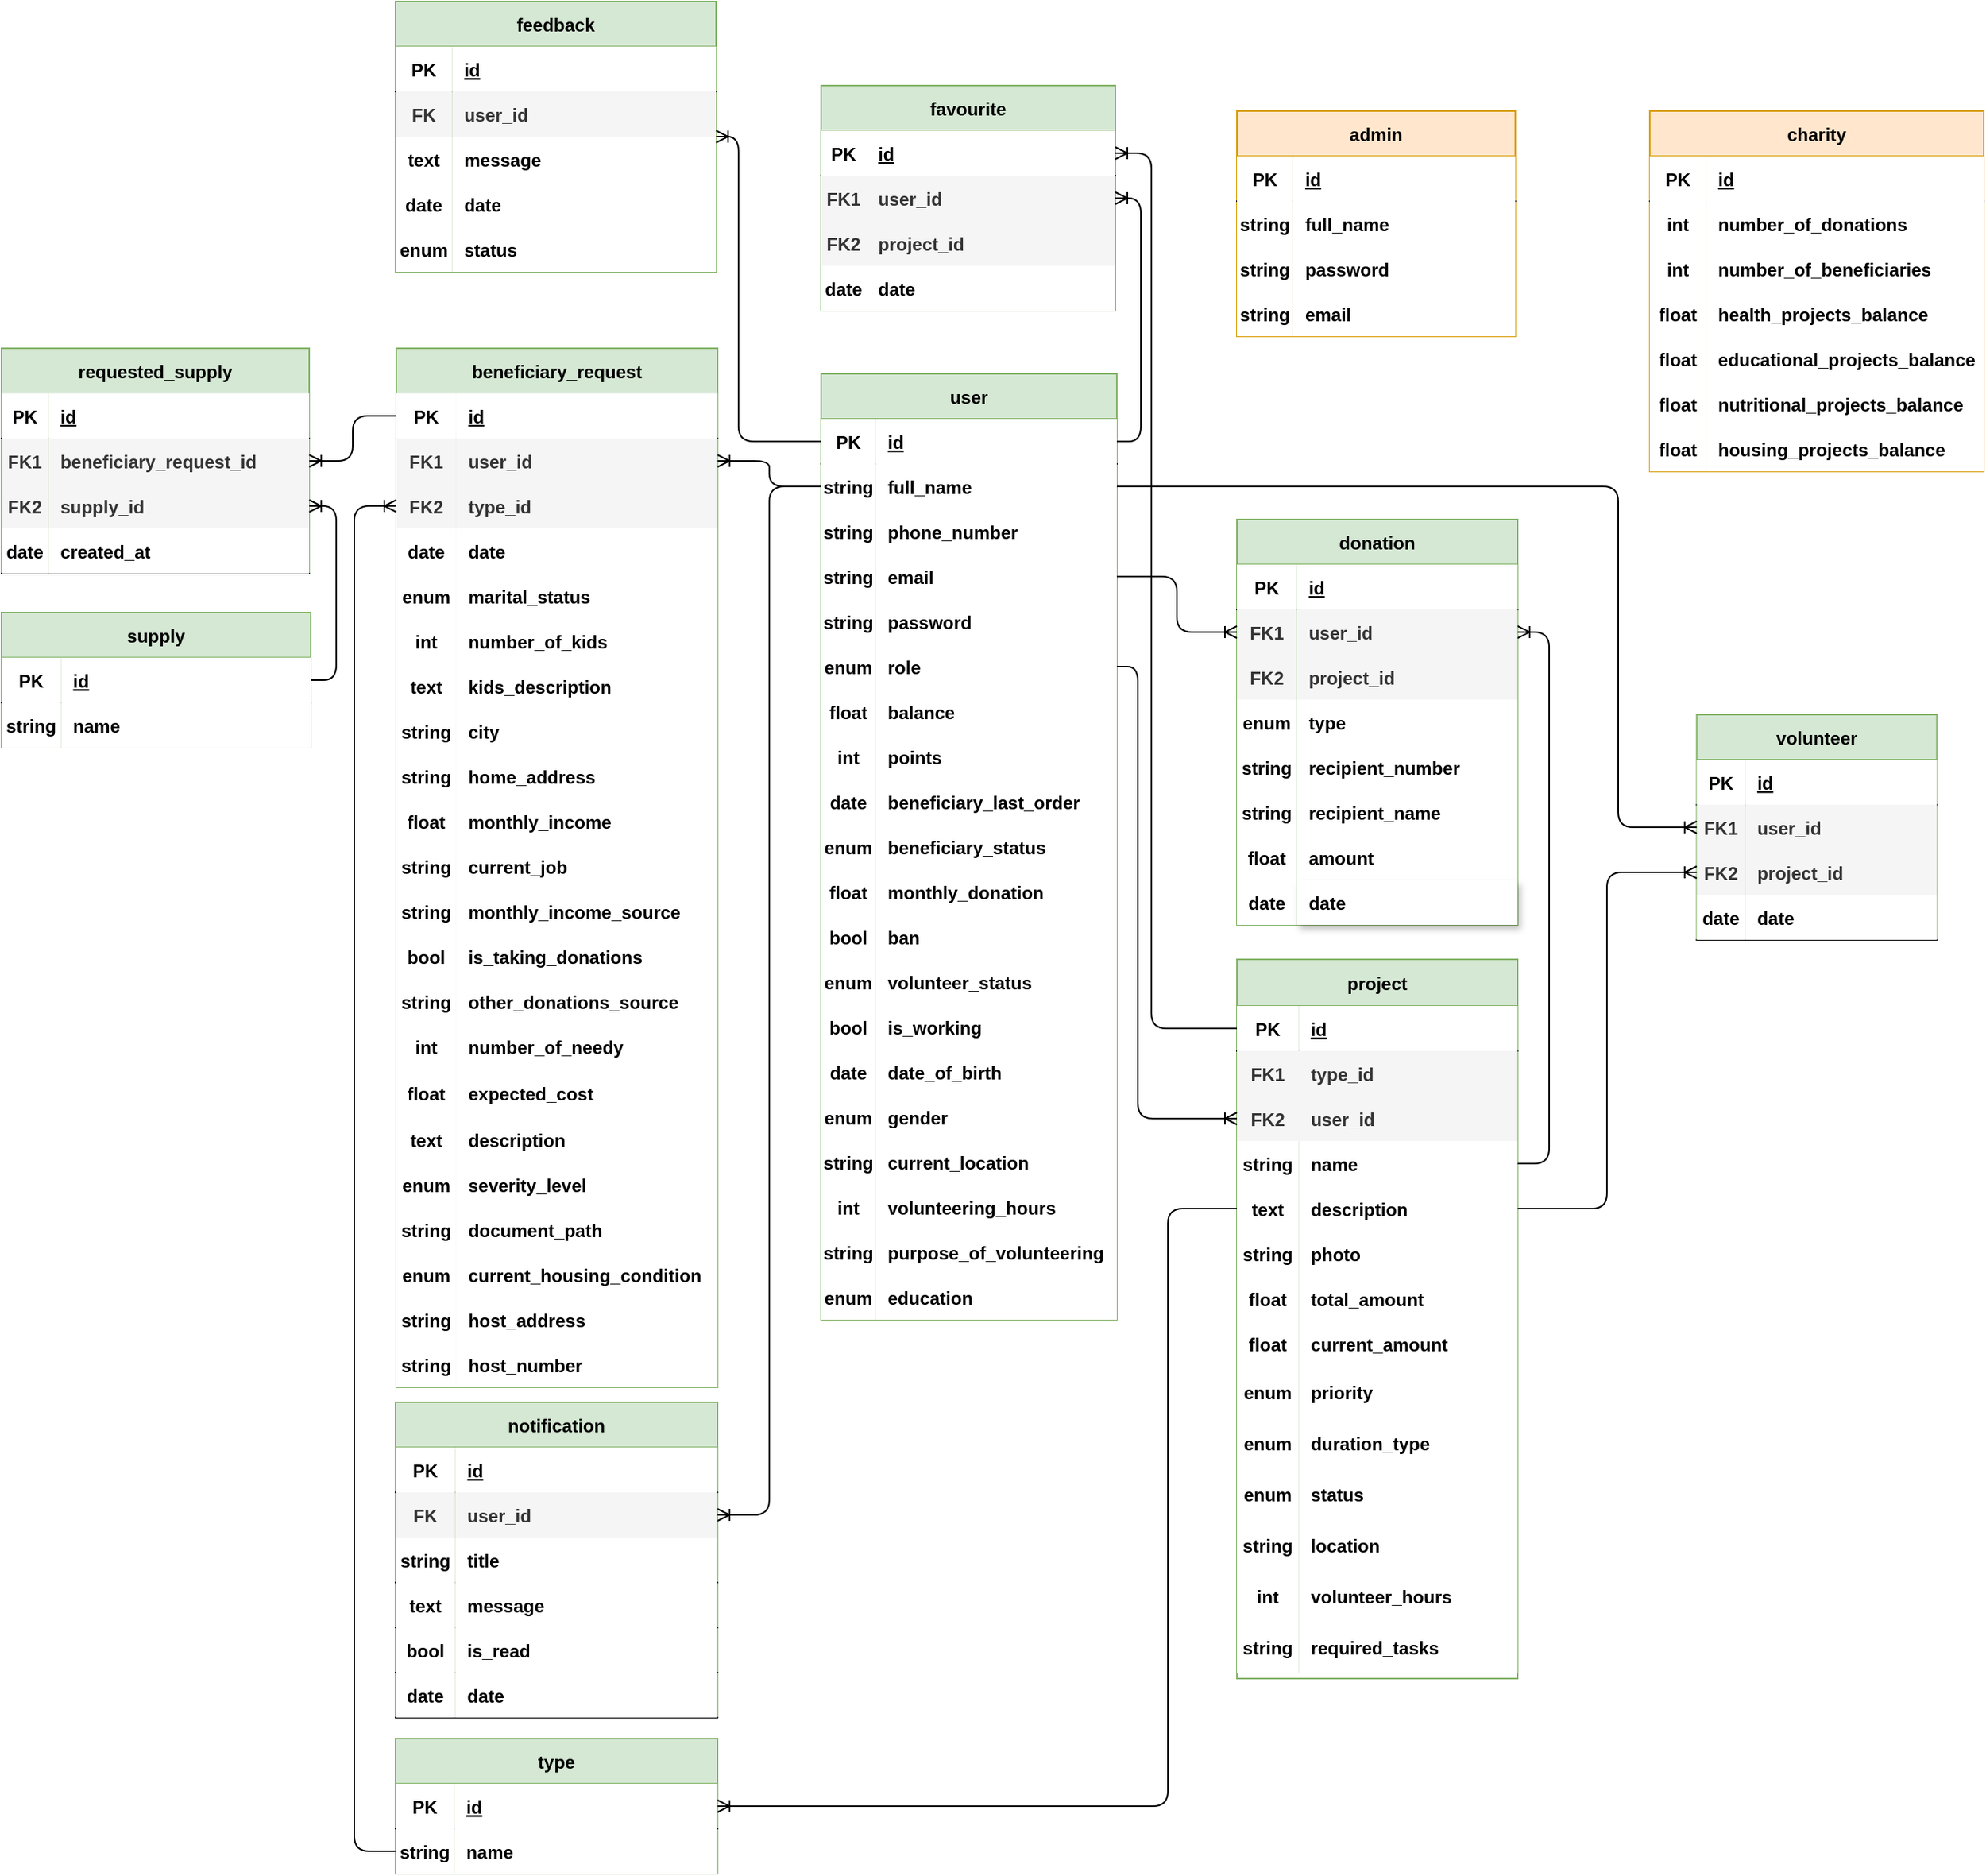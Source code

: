 <mxfile version="13.9.9" type="device"><diagram id="UbFoTjYG_0s5f9ssfaiA" name="Page-1"><mxGraphModel dx="2421" dy="1574" grid="0" gridSize="10" guides="1" tooltips="1" connect="1" arrows="1" fold="1" page="1" pageScale="1" pageWidth="850" pageHeight="1100" math="0" shadow="0" extFonts="Permanent Marker^https://fonts.googleapis.com/css?family=Permanent+Marker"><root><mxCell id="0"/><mxCell id="1" parent="0"/><mxCell id="MLanxdlLYyReFKxxTcGU-134" value="admin" style="shape=table;startSize=30;container=1;collapsible=1;childLayout=tableLayout;fixedRows=1;rowLines=0;fontStyle=1;align=center;resizeLast=1;strokeColor=#d79b00;fillColor=#ffe6cc;" parent="1" vertex="1"><mxGeometry x="-573" y="-402" width="185.43" height="150" as="geometry"/></mxCell><mxCell id="MLanxdlLYyReFKxxTcGU-135" value="" style="shape=partialRectangle;collapsible=0;dropTarget=0;pointerEvents=0;fillColor=none;top=0;left=0;bottom=1;right=0;points=[[0,0.5],[1,0.5]];portConstraint=eastwest;fontStyle=1" parent="MLanxdlLYyReFKxxTcGU-134" vertex="1"><mxGeometry y="30" width="185.43" height="30" as="geometry"/></mxCell><mxCell id="MLanxdlLYyReFKxxTcGU-136" value="PK" style="shape=partialRectangle;connectable=0;top=0;left=0;bottom=0;right=0;fontStyle=1;overflow=hidden;" parent="MLanxdlLYyReFKxxTcGU-135" vertex="1"><mxGeometry width="37.456" height="30" as="geometry"/></mxCell><mxCell id="MLanxdlLYyReFKxxTcGU-137" value="id" style="shape=partialRectangle;connectable=0;top=0;left=0;bottom=0;right=0;align=left;spacingLeft=6;fontStyle=5;overflow=hidden;" parent="MLanxdlLYyReFKxxTcGU-135" vertex="1"><mxGeometry x="37.456" width="147.974" height="30" as="geometry"/></mxCell><mxCell id="MLanxdlLYyReFKxxTcGU-141" value="" style="shape=partialRectangle;collapsible=0;dropTarget=0;pointerEvents=0;fillColor=none;top=0;left=0;bottom=0;right=0;points=[[0,0.5],[1,0.5]];portConstraint=eastwest;fontStyle=1" parent="MLanxdlLYyReFKxxTcGU-134" vertex="1"><mxGeometry y="60" width="185.43" height="30" as="geometry"/></mxCell><mxCell id="MLanxdlLYyReFKxxTcGU-142" value="string" style="shape=partialRectangle;connectable=0;top=0;left=0;bottom=0;right=0;editable=1;overflow=hidden;fontStyle=1" parent="MLanxdlLYyReFKxxTcGU-141" vertex="1"><mxGeometry width="37.456" height="30" as="geometry"/></mxCell><mxCell id="MLanxdlLYyReFKxxTcGU-143" value="full_name" style="shape=partialRectangle;connectable=0;top=0;left=0;bottom=0;right=0;align=left;spacingLeft=6;overflow=hidden;fontStyle=1" parent="MLanxdlLYyReFKxxTcGU-141" vertex="1"><mxGeometry x="37.456" width="147.974" height="30" as="geometry"/></mxCell><mxCell id="MLanxdlLYyReFKxxTcGU-144" value="" style="shape=partialRectangle;collapsible=0;dropTarget=0;pointerEvents=0;fillColor=none;top=0;left=0;bottom=0;right=0;points=[[0,0.5],[1,0.5]];portConstraint=eastwest;fontStyle=1" parent="MLanxdlLYyReFKxxTcGU-134" vertex="1"><mxGeometry y="90" width="185.43" height="30" as="geometry"/></mxCell><mxCell id="MLanxdlLYyReFKxxTcGU-145" value="string" style="shape=partialRectangle;connectable=0;top=0;left=0;bottom=0;right=0;editable=1;overflow=hidden;fontStyle=1" parent="MLanxdlLYyReFKxxTcGU-144" vertex="1"><mxGeometry width="37.456" height="30" as="geometry"/></mxCell><mxCell id="MLanxdlLYyReFKxxTcGU-146" value="password" style="shape=partialRectangle;connectable=0;top=0;left=0;bottom=0;right=0;align=left;spacingLeft=6;overflow=hidden;fontStyle=1" parent="MLanxdlLYyReFKxxTcGU-144" vertex="1"><mxGeometry x="37.456" width="147.974" height="30" as="geometry"/></mxCell><mxCell id="dkRPGl3O-1germZ5Z3Q1-51" value="" style="shape=partialRectangle;collapsible=0;dropTarget=0;pointerEvents=0;fillColor=none;top=0;left=0;bottom=0;right=0;points=[[0,0.5],[1,0.5]];portConstraint=eastwest;fontStyle=1" parent="MLanxdlLYyReFKxxTcGU-134" vertex="1"><mxGeometry y="120" width="185.43" height="30" as="geometry"/></mxCell><mxCell id="dkRPGl3O-1germZ5Z3Q1-52" value="string" style="shape=partialRectangle;connectable=0;top=0;left=0;bottom=0;right=0;editable=1;overflow=hidden;fontStyle=1" parent="dkRPGl3O-1germZ5Z3Q1-51" vertex="1"><mxGeometry width="37.456" height="30" as="geometry"/></mxCell><mxCell id="dkRPGl3O-1germZ5Z3Q1-53" value="email" style="shape=partialRectangle;connectable=0;top=0;left=0;bottom=0;right=0;align=left;spacingLeft=6;overflow=hidden;fontStyle=1" parent="dkRPGl3O-1germZ5Z3Q1-51" vertex="1"><mxGeometry x="37.456" width="147.974" height="30" as="geometry"/></mxCell><mxCell id="dkRPGl3O-1germZ5Z3Q1-1" value="user" style="shape=table;startSize=30;container=1;collapsible=1;childLayout=tableLayout;fixedRows=1;rowLines=0;fontStyle=1;align=center;resizeLast=1;strokeColor=#82b366;fillColor=#d5e8d4;" parent="1" vertex="1"><mxGeometry x="-850" y="-227" width="197" height="630" as="geometry"/></mxCell><mxCell id="dkRPGl3O-1germZ5Z3Q1-2" value="" style="shape=partialRectangle;collapsible=0;dropTarget=0;pointerEvents=0;fillColor=none;top=0;left=0;bottom=1;right=0;points=[[0,0.5],[1,0.5]];portConstraint=eastwest;fontStyle=1" parent="dkRPGl3O-1germZ5Z3Q1-1" vertex="1"><mxGeometry y="30" width="197" height="30" as="geometry"/></mxCell><mxCell id="dkRPGl3O-1germZ5Z3Q1-3" value="PK" style="shape=partialRectangle;connectable=0;top=0;left=0;bottom=0;right=0;fontStyle=1;overflow=hidden;" parent="dkRPGl3O-1germZ5Z3Q1-2" vertex="1"><mxGeometry width="36.38" height="30" as="geometry"/></mxCell><mxCell id="dkRPGl3O-1germZ5Z3Q1-4" value="id" style="shape=partialRectangle;connectable=0;top=0;left=0;bottom=0;right=0;align=left;spacingLeft=6;fontStyle=5;overflow=hidden;" parent="dkRPGl3O-1germZ5Z3Q1-2" vertex="1"><mxGeometry x="36.38" width="160.62" height="30" as="geometry"/></mxCell><mxCell id="dkRPGl3O-1germZ5Z3Q1-5" value="" style="shape=partialRectangle;collapsible=0;dropTarget=0;pointerEvents=0;fillColor=none;top=0;left=0;bottom=0;right=0;points=[[0,0.5],[1,0.5]];portConstraint=eastwest;fontStyle=1" parent="dkRPGl3O-1germZ5Z3Q1-1" vertex="1"><mxGeometry y="60" width="197" height="30" as="geometry"/></mxCell><mxCell id="dkRPGl3O-1germZ5Z3Q1-6" value="string" style="shape=partialRectangle;connectable=0;top=0;left=0;bottom=0;right=0;editable=1;overflow=hidden;fontStyle=1" parent="dkRPGl3O-1germZ5Z3Q1-5" vertex="1"><mxGeometry width="36.38" height="30" as="geometry"/></mxCell><mxCell id="dkRPGl3O-1germZ5Z3Q1-7" value="full_name" style="shape=partialRectangle;connectable=0;top=0;left=0;bottom=0;right=0;align=left;spacingLeft=6;overflow=hidden;fontStyle=1" parent="dkRPGl3O-1germZ5Z3Q1-5" vertex="1"><mxGeometry x="36.38" width="160.62" height="30" as="geometry"/></mxCell><mxCell id="dkRPGl3O-1germZ5Z3Q1-8" value="" style="shape=partialRectangle;collapsible=0;dropTarget=0;pointerEvents=0;fillColor=none;top=0;left=0;bottom=0;right=0;points=[[0,0.5],[1,0.5]];portConstraint=eastwest;fontStyle=1" parent="dkRPGl3O-1germZ5Z3Q1-1" vertex="1"><mxGeometry y="90" width="197" height="30" as="geometry"/></mxCell><mxCell id="dkRPGl3O-1germZ5Z3Q1-9" value="string" style="shape=partialRectangle;connectable=0;top=0;left=0;bottom=0;right=0;editable=1;overflow=hidden;fontStyle=1" parent="dkRPGl3O-1germZ5Z3Q1-8" vertex="1"><mxGeometry width="36.38" height="30" as="geometry"/></mxCell><mxCell id="dkRPGl3O-1germZ5Z3Q1-10" value="phone_number" style="shape=partialRectangle;connectable=0;top=0;left=0;bottom=0;right=0;align=left;spacingLeft=6;overflow=hidden;fontStyle=1" parent="dkRPGl3O-1germZ5Z3Q1-8" vertex="1"><mxGeometry x="36.38" width="160.62" height="30" as="geometry"/></mxCell><mxCell id="dkRPGl3O-1germZ5Z3Q1-11" value="" style="shape=partialRectangle;collapsible=0;dropTarget=0;pointerEvents=0;fillColor=none;top=0;left=0;bottom=0;right=0;points=[[0,0.5],[1,0.5]];portConstraint=eastwest;fontStyle=1" parent="dkRPGl3O-1germZ5Z3Q1-1" vertex="1"><mxGeometry y="120" width="197" height="30" as="geometry"/></mxCell><mxCell id="dkRPGl3O-1germZ5Z3Q1-12" value="string" style="shape=partialRectangle;connectable=0;top=0;left=0;bottom=0;right=0;editable=1;overflow=hidden;fontStyle=1" parent="dkRPGl3O-1germZ5Z3Q1-11" vertex="1"><mxGeometry width="36.38" height="30" as="geometry"/></mxCell><mxCell id="dkRPGl3O-1germZ5Z3Q1-13" value="email" style="shape=partialRectangle;connectable=0;top=0;left=0;bottom=0;right=0;align=left;spacingLeft=6;overflow=hidden;fontStyle=1" parent="dkRPGl3O-1germZ5Z3Q1-11" vertex="1"><mxGeometry x="36.38" width="160.62" height="30" as="geometry"/></mxCell><mxCell id="dkRPGl3O-1germZ5Z3Q1-36" value="" style="shape=partialRectangle;collapsible=0;dropTarget=0;pointerEvents=0;fillColor=none;top=0;left=0;bottom=0;right=0;points=[[0,0.5],[1,0.5]];portConstraint=eastwest;fontStyle=1" parent="dkRPGl3O-1germZ5Z3Q1-1" vertex="1"><mxGeometry y="150" width="197" height="30" as="geometry"/></mxCell><mxCell id="dkRPGl3O-1germZ5Z3Q1-37" value="string" style="shape=partialRectangle;connectable=0;top=0;left=0;bottom=0;right=0;editable=1;overflow=hidden;fontStyle=1" parent="dkRPGl3O-1germZ5Z3Q1-36" vertex="1"><mxGeometry width="36.38" height="30" as="geometry"/></mxCell><mxCell id="dkRPGl3O-1germZ5Z3Q1-38" value="password" style="shape=partialRectangle;connectable=0;top=0;left=0;bottom=0;right=0;align=left;spacingLeft=6;overflow=hidden;fontStyle=1" parent="dkRPGl3O-1germZ5Z3Q1-36" vertex="1"><mxGeometry x="36.38" width="160.62" height="30" as="geometry"/></mxCell><mxCell id="dkRPGl3O-1germZ5Z3Q1-42" value="" style="shape=partialRectangle;collapsible=0;dropTarget=0;pointerEvents=0;fillColor=none;top=0;left=0;bottom=0;right=0;points=[[0,0.5],[1,0.5]];portConstraint=eastwest;fontStyle=1" parent="dkRPGl3O-1germZ5Z3Q1-1" vertex="1"><mxGeometry y="180" width="197" height="30" as="geometry"/></mxCell><mxCell id="dkRPGl3O-1germZ5Z3Q1-43" value="enum" style="shape=partialRectangle;connectable=0;top=0;left=0;bottom=0;right=0;editable=1;overflow=hidden;fontStyle=1" parent="dkRPGl3O-1germZ5Z3Q1-42" vertex="1"><mxGeometry width="36.38" height="30" as="geometry"/></mxCell><mxCell id="dkRPGl3O-1germZ5Z3Q1-44" value="role" style="shape=partialRectangle;connectable=0;top=0;left=0;bottom=0;right=0;align=left;spacingLeft=6;overflow=hidden;fontStyle=1" parent="dkRPGl3O-1germZ5Z3Q1-42" vertex="1"><mxGeometry x="36.38" width="160.62" height="30" as="geometry"/></mxCell><mxCell id="dkRPGl3O-1germZ5Z3Q1-45" value="" style="shape=partialRectangle;collapsible=0;dropTarget=0;pointerEvents=0;fillColor=none;top=0;left=0;bottom=0;right=0;points=[[0,0.5],[1,0.5]];portConstraint=eastwest;fontStyle=1" parent="dkRPGl3O-1germZ5Z3Q1-1" vertex="1"><mxGeometry y="210" width="197" height="30" as="geometry"/></mxCell><mxCell id="dkRPGl3O-1germZ5Z3Q1-46" value="float" style="shape=partialRectangle;connectable=0;top=0;left=0;bottom=0;right=0;editable=1;overflow=hidden;fontStyle=1" parent="dkRPGl3O-1germZ5Z3Q1-45" vertex="1"><mxGeometry width="36.38" height="30" as="geometry"/></mxCell><mxCell id="dkRPGl3O-1germZ5Z3Q1-47" value="balance" style="shape=partialRectangle;connectable=0;top=0;left=0;bottom=0;right=0;align=left;spacingLeft=6;overflow=hidden;fontStyle=1" parent="dkRPGl3O-1germZ5Z3Q1-45" vertex="1"><mxGeometry x="36.38" width="160.62" height="30" as="geometry"/></mxCell><mxCell id="dkRPGl3O-1germZ5Z3Q1-82" value="" style="shape=partialRectangle;collapsible=0;dropTarget=0;pointerEvents=0;fillColor=none;top=0;left=0;bottom=0;right=0;points=[[0,0.5],[1,0.5]];portConstraint=eastwest;fontStyle=1" parent="dkRPGl3O-1germZ5Z3Q1-1" vertex="1"><mxGeometry y="240" width="197" height="30" as="geometry"/></mxCell><mxCell id="dkRPGl3O-1germZ5Z3Q1-83" value="int" style="shape=partialRectangle;connectable=0;top=0;left=0;bottom=0;right=0;editable=1;overflow=hidden;fontStyle=1" parent="dkRPGl3O-1germZ5Z3Q1-82" vertex="1"><mxGeometry width="36.38" height="30" as="geometry"/></mxCell><mxCell id="dkRPGl3O-1germZ5Z3Q1-84" value="points" style="shape=partialRectangle;connectable=0;top=0;left=0;bottom=0;right=0;align=left;spacingLeft=6;overflow=hidden;fontStyle=1" parent="dkRPGl3O-1germZ5Z3Q1-82" vertex="1"><mxGeometry x="36.38" width="160.62" height="30" as="geometry"/></mxCell><mxCell id="dkRPGl3O-1germZ5Z3Q1-180" value="" style="shape=partialRectangle;collapsible=0;dropTarget=0;pointerEvents=0;fillColor=none;top=0;left=0;bottom=0;right=0;points=[[0,0.5],[1,0.5]];portConstraint=eastwest;fontStyle=1" parent="dkRPGl3O-1germZ5Z3Q1-1" vertex="1"><mxGeometry y="270" width="197" height="30" as="geometry"/></mxCell><mxCell id="dkRPGl3O-1germZ5Z3Q1-181" value="date" style="shape=partialRectangle;connectable=0;top=0;left=0;bottom=0;right=0;editable=1;overflow=hidden;fontStyle=1" parent="dkRPGl3O-1germZ5Z3Q1-180" vertex="1"><mxGeometry width="36.38" height="30" as="geometry"/></mxCell><mxCell id="dkRPGl3O-1germZ5Z3Q1-182" value="beneficiary_last_order" style="shape=partialRectangle;connectable=0;top=0;left=0;bottom=0;right=0;align=left;spacingLeft=6;overflow=hidden;fontStyle=1" parent="dkRPGl3O-1germZ5Z3Q1-180" vertex="1"><mxGeometry x="36.38" width="160.62" height="30" as="geometry"/></mxCell><mxCell id="dkRPGl3O-1germZ5Z3Q1-183" value="" style="shape=partialRectangle;collapsible=0;dropTarget=0;pointerEvents=0;fillColor=none;top=0;left=0;bottom=0;right=0;points=[[0,0.5],[1,0.5]];portConstraint=eastwest;fontStyle=1" parent="dkRPGl3O-1germZ5Z3Q1-1" vertex="1"><mxGeometry y="300" width="197" height="30" as="geometry"/></mxCell><mxCell id="dkRPGl3O-1germZ5Z3Q1-184" value="enum" style="shape=partialRectangle;connectable=0;top=0;left=0;bottom=0;right=0;editable=1;overflow=hidden;fontStyle=1" parent="dkRPGl3O-1germZ5Z3Q1-183" vertex="1"><mxGeometry width="36.38" height="30" as="geometry"/></mxCell><mxCell id="dkRPGl3O-1germZ5Z3Q1-185" value="beneficiary_status" style="shape=partialRectangle;connectable=0;top=0;left=0;bottom=0;right=0;align=left;spacingLeft=6;overflow=hidden;fontStyle=1" parent="dkRPGl3O-1germZ5Z3Q1-183" vertex="1"><mxGeometry x="36.38" width="160.62" height="30" as="geometry"/></mxCell><mxCell id="dkRPGl3O-1germZ5Z3Q1-191" value="" style="shape=partialRectangle;collapsible=0;dropTarget=0;pointerEvents=0;fillColor=none;top=0;left=0;bottom=0;right=0;points=[[0,0.5],[1,0.5]];portConstraint=eastwest;fontStyle=1" parent="dkRPGl3O-1germZ5Z3Q1-1" vertex="1"><mxGeometry y="330" width="197" height="30" as="geometry"/></mxCell><mxCell id="dkRPGl3O-1germZ5Z3Q1-192" value="float" style="shape=partialRectangle;connectable=0;top=0;left=0;bottom=0;right=0;editable=1;overflow=hidden;fontStyle=1" parent="dkRPGl3O-1germZ5Z3Q1-191" vertex="1"><mxGeometry width="36.38" height="30" as="geometry"/></mxCell><mxCell id="dkRPGl3O-1germZ5Z3Q1-193" value="monthly_donation" style="shape=partialRectangle;connectable=0;top=0;left=0;bottom=0;right=0;align=left;spacingLeft=6;overflow=hidden;fontStyle=1" parent="dkRPGl3O-1germZ5Z3Q1-191" vertex="1"><mxGeometry x="36.38" width="160.62" height="30" as="geometry"/></mxCell><mxCell id="dkRPGl3O-1germZ5Z3Q1-211" value="" style="shape=partialRectangle;collapsible=0;dropTarget=0;pointerEvents=0;fillColor=none;top=0;left=0;bottom=0;right=0;points=[[0,0.5],[1,0.5]];portConstraint=eastwest;fontStyle=1" parent="dkRPGl3O-1germZ5Z3Q1-1" vertex="1"><mxGeometry y="360" width="197" height="30" as="geometry"/></mxCell><mxCell id="dkRPGl3O-1germZ5Z3Q1-212" value="bool" style="shape=partialRectangle;connectable=0;top=0;left=0;bottom=0;right=0;editable=1;overflow=hidden;fontStyle=1" parent="dkRPGl3O-1germZ5Z3Q1-211" vertex="1"><mxGeometry width="36.38" height="30" as="geometry"/></mxCell><mxCell id="dkRPGl3O-1germZ5Z3Q1-213" value="ban" style="shape=partialRectangle;connectable=0;top=0;left=0;bottom=0;right=0;align=left;spacingLeft=6;overflow=hidden;fontStyle=1" parent="dkRPGl3O-1germZ5Z3Q1-211" vertex="1"><mxGeometry x="36.38" width="160.62" height="30" as="geometry"/></mxCell><mxCell id="dkRPGl3O-1germZ5Z3Q1-214" value="" style="shape=partialRectangle;collapsible=0;dropTarget=0;pointerEvents=0;fillColor=none;top=0;left=0;bottom=0;right=0;points=[[0,0.5],[1,0.5]];portConstraint=eastwest;fontStyle=1" parent="dkRPGl3O-1germZ5Z3Q1-1" vertex="1"><mxGeometry y="390" width="197" height="30" as="geometry"/></mxCell><mxCell id="dkRPGl3O-1germZ5Z3Q1-215" value="enum" style="shape=partialRectangle;connectable=0;top=0;left=0;bottom=0;right=0;editable=1;overflow=hidden;fontStyle=1" parent="dkRPGl3O-1germZ5Z3Q1-214" vertex="1"><mxGeometry width="36.38" height="30" as="geometry"/></mxCell><mxCell id="dkRPGl3O-1germZ5Z3Q1-216" value="volunteer_status" style="shape=partialRectangle;connectable=0;top=0;left=0;bottom=0;right=0;align=left;spacingLeft=6;overflow=hidden;fontStyle=1" parent="dkRPGl3O-1germZ5Z3Q1-214" vertex="1"><mxGeometry x="36.38" width="160.62" height="30" as="geometry"/></mxCell><mxCell id="ISfXOYA20HP8gzZ6Rumv-1" value="" style="shape=partialRectangle;collapsible=0;dropTarget=0;pointerEvents=0;fillColor=none;top=0;left=0;bottom=0;right=0;points=[[0,0.5],[1,0.5]];portConstraint=eastwest;fontStyle=1" parent="dkRPGl3O-1germZ5Z3Q1-1" vertex="1"><mxGeometry y="420" width="197" height="30" as="geometry"/></mxCell><mxCell id="ISfXOYA20HP8gzZ6Rumv-2" value="bool" style="shape=partialRectangle;connectable=0;top=0;left=0;bottom=0;right=0;editable=1;overflow=hidden;fontStyle=1" parent="ISfXOYA20HP8gzZ6Rumv-1" vertex="1"><mxGeometry width="36.38" height="30" as="geometry"/></mxCell><mxCell id="ISfXOYA20HP8gzZ6Rumv-3" value="is_working" style="shape=partialRectangle;connectable=0;top=0;left=0;bottom=0;right=0;align=left;spacingLeft=6;overflow=hidden;fontStyle=1" parent="ISfXOYA20HP8gzZ6Rumv-1" vertex="1"><mxGeometry x="36.38" width="160.62" height="30" as="geometry"/></mxCell><mxCell id="rXwko_qcyflh4aMmcqer-34" value="" style="shape=partialRectangle;collapsible=0;dropTarget=0;pointerEvents=0;fillColor=none;top=0;left=0;bottom=0;right=0;points=[[0,0.5],[1,0.5]];portConstraint=eastwest;fontStyle=1" parent="dkRPGl3O-1germZ5Z3Q1-1" vertex="1"><mxGeometry y="450" width="197" height="30" as="geometry"/></mxCell><mxCell id="rXwko_qcyflh4aMmcqer-35" value="date" style="shape=partialRectangle;connectable=0;top=0;left=0;bottom=0;right=0;editable=1;overflow=hidden;fontStyle=1" parent="rXwko_qcyflh4aMmcqer-34" vertex="1"><mxGeometry width="36.38" height="30" as="geometry"/></mxCell><mxCell id="rXwko_qcyflh4aMmcqer-36" value="date_of_birth" style="shape=partialRectangle;connectable=0;top=0;left=0;bottom=0;right=0;align=left;spacingLeft=6;overflow=hidden;fontStyle=1" parent="rXwko_qcyflh4aMmcqer-34" vertex="1"><mxGeometry x="36.38" width="160.62" height="30" as="geometry"/></mxCell><mxCell id="rXwko_qcyflh4aMmcqer-37" value="" style="shape=partialRectangle;collapsible=0;dropTarget=0;pointerEvents=0;fillColor=none;top=0;left=0;bottom=0;right=0;points=[[0,0.5],[1,0.5]];portConstraint=eastwest;fontStyle=1" parent="dkRPGl3O-1germZ5Z3Q1-1" vertex="1"><mxGeometry y="480" width="197" height="30" as="geometry"/></mxCell><mxCell id="rXwko_qcyflh4aMmcqer-38" value="enum" style="shape=partialRectangle;connectable=0;top=0;left=0;bottom=0;right=0;editable=1;overflow=hidden;fontStyle=1" parent="rXwko_qcyflh4aMmcqer-37" vertex="1"><mxGeometry width="36.38" height="30" as="geometry"/></mxCell><mxCell id="rXwko_qcyflh4aMmcqer-39" value="gender" style="shape=partialRectangle;connectable=0;top=0;left=0;bottom=0;right=0;align=left;spacingLeft=6;overflow=hidden;fontStyle=1" parent="rXwko_qcyflh4aMmcqer-37" vertex="1"><mxGeometry x="36.38" width="160.62" height="30" as="geometry"/></mxCell><mxCell id="MXY3PMF5OtWHuY9Ws4D4-4" value="" style="shape=partialRectangle;collapsible=0;dropTarget=0;pointerEvents=0;fillColor=none;top=0;left=0;bottom=0;right=0;points=[[0,0.5],[1,0.5]];portConstraint=eastwest;fontStyle=1" parent="dkRPGl3O-1germZ5Z3Q1-1" vertex="1"><mxGeometry y="510" width="197" height="30" as="geometry"/></mxCell><mxCell id="MXY3PMF5OtWHuY9Ws4D4-5" value="string" style="shape=partialRectangle;connectable=0;top=0;left=0;bottom=0;right=0;editable=1;overflow=hidden;fontStyle=1" parent="MXY3PMF5OtWHuY9Ws4D4-4" vertex="1"><mxGeometry width="36.38" height="30" as="geometry"/></mxCell><mxCell id="MXY3PMF5OtWHuY9Ws4D4-6" value="current_location" style="shape=partialRectangle;connectable=0;top=0;left=0;bottom=0;right=0;align=left;spacingLeft=6;overflow=hidden;fontStyle=1" parent="MXY3PMF5OtWHuY9Ws4D4-4" vertex="1"><mxGeometry x="36.38" width="160.62" height="30" as="geometry"/></mxCell><mxCell id="MXY3PMF5OtWHuY9Ws4D4-7" value="" style="shape=partialRectangle;collapsible=0;dropTarget=0;pointerEvents=0;fillColor=none;top=0;left=0;bottom=0;right=0;points=[[0,0.5],[1,0.5]];portConstraint=eastwest;fontStyle=1" parent="dkRPGl3O-1germZ5Z3Q1-1" vertex="1"><mxGeometry y="540" width="197" height="30" as="geometry"/></mxCell><mxCell id="MXY3PMF5OtWHuY9Ws4D4-8" value="int" style="shape=partialRectangle;connectable=0;top=0;left=0;bottom=0;right=0;editable=1;overflow=hidden;fontStyle=1" parent="MXY3PMF5OtWHuY9Ws4D4-7" vertex="1"><mxGeometry width="36.38" height="30" as="geometry"/></mxCell><mxCell id="MXY3PMF5OtWHuY9Ws4D4-9" value="volunteering_hours" style="shape=partialRectangle;connectable=0;top=0;left=0;bottom=0;right=0;align=left;spacingLeft=6;overflow=hidden;fontStyle=1" parent="MXY3PMF5OtWHuY9Ws4D4-7" vertex="1"><mxGeometry x="36.38" width="160.62" height="30" as="geometry"/></mxCell><mxCell id="MXY3PMF5OtWHuY9Ws4D4-10" value="" style="shape=partialRectangle;collapsible=0;dropTarget=0;pointerEvents=0;fillColor=none;top=0;left=0;bottom=0;right=0;points=[[0,0.5],[1,0.5]];portConstraint=eastwest;fontStyle=1" parent="dkRPGl3O-1germZ5Z3Q1-1" vertex="1"><mxGeometry y="570" width="197" height="30" as="geometry"/></mxCell><mxCell id="MXY3PMF5OtWHuY9Ws4D4-11" value="string" style="shape=partialRectangle;connectable=0;top=0;left=0;bottom=0;right=0;editable=1;overflow=hidden;fontStyle=1" parent="MXY3PMF5OtWHuY9Ws4D4-10" vertex="1"><mxGeometry width="36.38" height="30" as="geometry"/></mxCell><mxCell id="MXY3PMF5OtWHuY9Ws4D4-12" value="purpose_of_volunteering" style="shape=partialRectangle;connectable=0;top=0;left=0;bottom=0;right=0;align=left;spacingLeft=6;overflow=hidden;fontStyle=1" parent="MXY3PMF5OtWHuY9Ws4D4-10" vertex="1"><mxGeometry x="36.38" width="160.62" height="30" as="geometry"/></mxCell><mxCell id="MXY3PMF5OtWHuY9Ws4D4-16" value="" style="shape=partialRectangle;collapsible=0;dropTarget=0;pointerEvents=0;fillColor=none;top=0;left=0;bottom=0;right=0;points=[[0,0.5],[1,0.5]];portConstraint=eastwest;fontStyle=1" parent="dkRPGl3O-1germZ5Z3Q1-1" vertex="1"><mxGeometry y="600" width="197" height="30" as="geometry"/></mxCell><mxCell id="MXY3PMF5OtWHuY9Ws4D4-17" value="enum" style="shape=partialRectangle;connectable=0;top=0;left=0;bottom=0;right=0;editable=1;overflow=hidden;fontStyle=1" parent="MXY3PMF5OtWHuY9Ws4D4-16" vertex="1"><mxGeometry width="36.38" height="30" as="geometry"/></mxCell><mxCell id="MXY3PMF5OtWHuY9Ws4D4-18" value="education" style="shape=partialRectangle;connectable=0;top=0;left=0;bottom=0;right=0;align=left;spacingLeft=6;overflow=hidden;fontStyle=1" parent="MXY3PMF5OtWHuY9Ws4D4-16" vertex="1"><mxGeometry x="36.38" width="160.62" height="30" as="geometry"/></mxCell><mxCell id="dkRPGl3O-1germZ5Z3Q1-57" value="project" style="shape=table;startSize=31;container=1;collapsible=1;childLayout=tableLayout;fixedRows=1;rowLines=0;fontStyle=1;align=center;resizeLast=1;strokeColor=#82b366;fillColor=#d5e8d4;" parent="1" vertex="1"><mxGeometry x="-573" y="163" width="187" height="479" as="geometry"/></mxCell><mxCell id="dkRPGl3O-1germZ5Z3Q1-58" value="" style="shape=partialRectangle;collapsible=0;dropTarget=0;pointerEvents=0;fillColor=none;top=0;left=0;bottom=1;right=0;points=[[0,0.5],[1,0.5]];portConstraint=eastwest;fontStyle=1" parent="dkRPGl3O-1germZ5Z3Q1-57" vertex="1"><mxGeometry y="31" width="187" height="30" as="geometry"/></mxCell><mxCell id="dkRPGl3O-1germZ5Z3Q1-59" value="PK" style="shape=partialRectangle;connectable=0;top=0;left=0;bottom=0;right=0;fontStyle=1;overflow=hidden;" parent="dkRPGl3O-1germZ5Z3Q1-58" vertex="1"><mxGeometry width="41.196" height="30" as="geometry"/></mxCell><mxCell id="dkRPGl3O-1germZ5Z3Q1-60" value="id" style="shape=partialRectangle;connectable=0;top=0;left=0;bottom=0;right=0;align=left;spacingLeft=6;fontStyle=5;overflow=hidden;" parent="dkRPGl3O-1germZ5Z3Q1-58" vertex="1"><mxGeometry x="41.196" width="145.804" height="30" as="geometry"/></mxCell><mxCell id="j2tNhTR13Lu4jxoH2cTi-44" value="" style="shape=partialRectangle;collapsible=0;dropTarget=0;pointerEvents=0;fillColor=#f5f5f5;top=0;left=0;bottom=0;right=0;points=[[0,0.5],[1,0.5]];portConstraint=eastwest;fontStyle=1;strokeColor=#666666;fontColor=#333333;" parent="dkRPGl3O-1germZ5Z3Q1-57" vertex="1"><mxGeometry y="61" width="187" height="30" as="geometry"/></mxCell><mxCell id="j2tNhTR13Lu4jxoH2cTi-45" value="FK1" style="shape=partialRectangle;connectable=0;top=0;left=0;bottom=0;right=0;editable=1;overflow=hidden;fontStyle=1;fillColor=#f5f5f5;strokeColor=#666666;fontColor=#333333;" parent="j2tNhTR13Lu4jxoH2cTi-44" vertex="1"><mxGeometry width="41.196" height="30" as="geometry"/></mxCell><mxCell id="j2tNhTR13Lu4jxoH2cTi-46" value="type_id" style="shape=partialRectangle;connectable=0;top=0;left=0;bottom=0;right=0;align=left;spacingLeft=6;overflow=hidden;fontStyle=1;fillColor=#f5f5f5;strokeColor=#666666;fontColor=#333333;" parent="j2tNhTR13Lu4jxoH2cTi-44" vertex="1"><mxGeometry x="41.196" width="145.804" height="30" as="geometry"/></mxCell><mxCell id="j2tNhTR13Lu4jxoH2cTi-87" value="" style="shape=partialRectangle;collapsible=0;dropTarget=0;pointerEvents=0;fillColor=#f5f5f5;top=0;left=0;bottom=0;right=0;points=[[0,0.5],[1,0.5]];portConstraint=eastwest;fontStyle=1;strokeColor=#666666;fontColor=#333333;" parent="dkRPGl3O-1germZ5Z3Q1-57" vertex="1"><mxGeometry y="91" width="187" height="30" as="geometry"/></mxCell><mxCell id="j2tNhTR13Lu4jxoH2cTi-88" value="FK2" style="shape=partialRectangle;connectable=0;top=0;left=0;bottom=0;right=0;editable=1;overflow=hidden;fontStyle=1;fillColor=#f5f5f5;strokeColor=#666666;fontColor=#333333;" parent="j2tNhTR13Lu4jxoH2cTi-87" vertex="1"><mxGeometry width="41.196" height="30" as="geometry"/></mxCell><mxCell id="j2tNhTR13Lu4jxoH2cTi-89" value="user_id" style="shape=partialRectangle;connectable=0;top=0;left=0;bottom=0;right=0;align=left;spacingLeft=6;overflow=hidden;fontStyle=1;fillColor=#f5f5f5;strokeColor=#666666;fontColor=#333333;" parent="j2tNhTR13Lu4jxoH2cTi-87" vertex="1"><mxGeometry x="41.196" width="145.804" height="30" as="geometry"/></mxCell><mxCell id="dkRPGl3O-1germZ5Z3Q1-61" value="" style="shape=partialRectangle;collapsible=0;dropTarget=0;pointerEvents=0;fillColor=none;top=0;left=0;bottom=0;right=0;points=[[0,0.5],[1,0.5]];portConstraint=eastwest;fontStyle=1" parent="dkRPGl3O-1germZ5Z3Q1-57" vertex="1"><mxGeometry y="121" width="187" height="30" as="geometry"/></mxCell><mxCell id="dkRPGl3O-1germZ5Z3Q1-62" value="string" style="shape=partialRectangle;connectable=0;top=0;left=0;bottom=0;right=0;editable=1;overflow=hidden;fontStyle=1" parent="dkRPGl3O-1germZ5Z3Q1-61" vertex="1"><mxGeometry width="41.196" height="30" as="geometry"/></mxCell><mxCell id="dkRPGl3O-1germZ5Z3Q1-63" value="name" style="shape=partialRectangle;connectable=0;top=0;left=0;bottom=0;right=0;align=left;spacingLeft=6;overflow=hidden;fontStyle=1" parent="dkRPGl3O-1germZ5Z3Q1-61" vertex="1"><mxGeometry x="41.196" width="145.804" height="30" as="geometry"/></mxCell><mxCell id="dkRPGl3O-1germZ5Z3Q1-64" value="" style="shape=partialRectangle;collapsible=0;dropTarget=0;pointerEvents=0;fillColor=none;top=0;left=0;bottom=0;right=0;points=[[0,0.5],[1,0.5]];portConstraint=eastwest;fontStyle=1" parent="dkRPGl3O-1germZ5Z3Q1-57" vertex="1"><mxGeometry y="151" width="187" height="30" as="geometry"/></mxCell><mxCell id="dkRPGl3O-1germZ5Z3Q1-65" value="text" style="shape=partialRectangle;connectable=0;top=0;left=0;bottom=0;right=0;editable=1;overflow=hidden;fontStyle=1" parent="dkRPGl3O-1germZ5Z3Q1-64" vertex="1"><mxGeometry width="41.196" height="30" as="geometry"/></mxCell><mxCell id="dkRPGl3O-1germZ5Z3Q1-66" value="description" style="shape=partialRectangle;connectable=0;top=0;left=0;bottom=0;right=0;align=left;spacingLeft=6;overflow=hidden;fontStyle=1" parent="dkRPGl3O-1germZ5Z3Q1-64" vertex="1"><mxGeometry x="41.196" width="145.804" height="30" as="geometry"/></mxCell><mxCell id="dkRPGl3O-1germZ5Z3Q1-67" value="" style="shape=partialRectangle;collapsible=0;dropTarget=0;pointerEvents=0;fillColor=none;top=0;left=0;bottom=0;right=0;points=[[0,0.5],[1,0.5]];portConstraint=eastwest;fontStyle=1" parent="dkRPGl3O-1germZ5Z3Q1-57" vertex="1"><mxGeometry y="181" width="187" height="30" as="geometry"/></mxCell><mxCell id="dkRPGl3O-1germZ5Z3Q1-68" value="string" style="shape=partialRectangle;connectable=0;top=0;left=0;bottom=0;right=0;editable=1;overflow=hidden;fontStyle=1" parent="dkRPGl3O-1germZ5Z3Q1-67" vertex="1"><mxGeometry width="41.196" height="30" as="geometry"/></mxCell><mxCell id="dkRPGl3O-1germZ5Z3Q1-69" value="photo" style="shape=partialRectangle;connectable=0;top=0;left=0;bottom=0;right=0;align=left;spacingLeft=6;overflow=hidden;fontStyle=1" parent="dkRPGl3O-1germZ5Z3Q1-67" vertex="1"><mxGeometry x="41.196" width="145.804" height="30" as="geometry"/></mxCell><mxCell id="dkRPGl3O-1germZ5Z3Q1-73" value="" style="shape=partialRectangle;collapsible=0;dropTarget=0;pointerEvents=0;fillColor=none;top=0;left=0;bottom=0;right=0;points=[[0,0.5],[1,0.5]];portConstraint=eastwest;fontStyle=1" parent="dkRPGl3O-1germZ5Z3Q1-57" vertex="1"><mxGeometry y="211" width="187" height="30" as="geometry"/></mxCell><mxCell id="dkRPGl3O-1germZ5Z3Q1-74" value="float" style="shape=partialRectangle;connectable=0;top=0;left=0;bottom=0;right=0;editable=1;overflow=hidden;fontStyle=1" parent="dkRPGl3O-1germZ5Z3Q1-73" vertex="1"><mxGeometry width="41.196" height="30" as="geometry"/></mxCell><mxCell id="dkRPGl3O-1germZ5Z3Q1-75" value="total_amount" style="shape=partialRectangle;connectable=0;top=0;left=0;bottom=0;right=0;align=left;spacingLeft=6;overflow=hidden;fontStyle=1" parent="dkRPGl3O-1germZ5Z3Q1-73" vertex="1"><mxGeometry x="41.196" width="145.804" height="30" as="geometry"/></mxCell><mxCell id="dkRPGl3O-1germZ5Z3Q1-76" value="" style="shape=partialRectangle;collapsible=0;dropTarget=0;pointerEvents=0;fillColor=none;top=0;left=0;bottom=0;right=0;points=[[0,0.5],[1,0.5]];portConstraint=eastwest;fontStyle=1" parent="dkRPGl3O-1germZ5Z3Q1-57" vertex="1"><mxGeometry y="241" width="187" height="30" as="geometry"/></mxCell><mxCell id="dkRPGl3O-1germZ5Z3Q1-77" value="float" style="shape=partialRectangle;connectable=0;top=0;left=0;bottom=0;right=0;editable=1;overflow=hidden;fontStyle=1" parent="dkRPGl3O-1germZ5Z3Q1-76" vertex="1"><mxGeometry width="41.196" height="30" as="geometry"/></mxCell><mxCell id="dkRPGl3O-1germZ5Z3Q1-78" value="current_amount" style="shape=partialRectangle;connectable=0;top=0;left=0;bottom=0;right=0;align=left;spacingLeft=6;overflow=hidden;fontStyle=1" parent="dkRPGl3O-1germZ5Z3Q1-76" vertex="1"><mxGeometry x="41.196" width="145.804" height="30" as="geometry"/></mxCell><mxCell id="dkRPGl3O-1germZ5Z3Q1-188" value="" style="shape=partialRectangle;collapsible=0;dropTarget=0;pointerEvents=0;fillColor=none;top=0;left=0;bottom=0;right=0;points=[[0,0.5],[1,0.5]];portConstraint=eastwest;fontStyle=1" parent="dkRPGl3O-1germZ5Z3Q1-57" vertex="1"><mxGeometry y="271" width="187" height="34" as="geometry"/></mxCell><mxCell id="dkRPGl3O-1germZ5Z3Q1-189" value="enum" style="shape=partialRectangle;connectable=0;top=0;left=0;bottom=0;right=0;editable=1;overflow=hidden;fontStyle=1" parent="dkRPGl3O-1germZ5Z3Q1-188" vertex="1"><mxGeometry width="41.196" height="34" as="geometry"/></mxCell><mxCell id="dkRPGl3O-1germZ5Z3Q1-190" value="priority" style="shape=partialRectangle;connectable=0;top=0;left=0;bottom=0;right=0;align=left;spacingLeft=6;overflow=hidden;fontStyle=1" parent="dkRPGl3O-1germZ5Z3Q1-188" vertex="1"><mxGeometry x="41.196" width="145.804" height="34" as="geometry"/></mxCell><mxCell id="ISfXOYA20HP8gzZ6Rumv-7" value="" style="shape=partialRectangle;collapsible=0;dropTarget=0;pointerEvents=0;fillColor=none;top=0;left=0;bottom=0;right=0;points=[[0,0.5],[1,0.5]];portConstraint=eastwest;fontStyle=1" parent="dkRPGl3O-1germZ5Z3Q1-57" vertex="1"><mxGeometry y="305" width="187" height="34" as="geometry"/></mxCell><mxCell id="ISfXOYA20HP8gzZ6Rumv-8" value="enum" style="shape=partialRectangle;connectable=0;top=0;left=0;bottom=0;right=0;editable=1;overflow=hidden;fontStyle=1" parent="ISfXOYA20HP8gzZ6Rumv-7" vertex="1"><mxGeometry width="41.196" height="34" as="geometry"/></mxCell><mxCell id="ISfXOYA20HP8gzZ6Rumv-9" value="duration_type" style="shape=partialRectangle;connectable=0;top=0;left=0;bottom=0;right=0;align=left;spacingLeft=6;overflow=hidden;fontStyle=1" parent="ISfXOYA20HP8gzZ6Rumv-7" vertex="1"><mxGeometry x="41.196" width="145.804" height="34" as="geometry"/></mxCell><mxCell id="ISfXOYA20HP8gzZ6Rumv-10" value="" style="shape=partialRectangle;collapsible=0;dropTarget=0;pointerEvents=0;fillColor=none;top=0;left=0;bottom=0;right=0;points=[[0,0.5],[1,0.5]];portConstraint=eastwest;fontStyle=1" parent="dkRPGl3O-1germZ5Z3Q1-57" vertex="1"><mxGeometry y="339" width="187" height="34" as="geometry"/></mxCell><mxCell id="ISfXOYA20HP8gzZ6Rumv-11" value="enum" style="shape=partialRectangle;connectable=0;top=0;left=0;bottom=0;right=0;editable=1;overflow=hidden;fontStyle=1" parent="ISfXOYA20HP8gzZ6Rumv-10" vertex="1"><mxGeometry width="41.196" height="34" as="geometry"/></mxCell><mxCell id="ISfXOYA20HP8gzZ6Rumv-12" value="status" style="shape=partialRectangle;connectable=0;top=0;left=0;bottom=0;right=0;align=left;spacingLeft=6;overflow=hidden;fontStyle=1" parent="ISfXOYA20HP8gzZ6Rumv-10" vertex="1"><mxGeometry x="41.196" width="145.804" height="34" as="geometry"/></mxCell><mxCell id="27BgMEZU46PU26epLzNx-1" value="" style="shape=partialRectangle;collapsible=0;dropTarget=0;pointerEvents=0;fillColor=none;top=0;left=0;bottom=0;right=0;points=[[0,0.5],[1,0.5]];portConstraint=eastwest;fontStyle=1" parent="dkRPGl3O-1germZ5Z3Q1-57" vertex="1"><mxGeometry y="373" width="187" height="34" as="geometry"/></mxCell><mxCell id="27BgMEZU46PU26epLzNx-2" value="string" style="shape=partialRectangle;connectable=0;top=0;left=0;bottom=0;right=0;editable=1;overflow=hidden;fontStyle=1" parent="27BgMEZU46PU26epLzNx-1" vertex="1"><mxGeometry width="41.196" height="34" as="geometry"/></mxCell><mxCell id="27BgMEZU46PU26epLzNx-3" value="location" style="shape=partialRectangle;connectable=0;top=0;left=0;bottom=0;right=0;align=left;spacingLeft=6;overflow=hidden;fontStyle=1" parent="27BgMEZU46PU26epLzNx-1" vertex="1"><mxGeometry x="41.196" width="145.804" height="34" as="geometry"/></mxCell><mxCell id="27BgMEZU46PU26epLzNx-4" value="" style="shape=partialRectangle;collapsible=0;dropTarget=0;pointerEvents=0;fillColor=none;top=0;left=0;bottom=0;right=0;points=[[0,0.5],[1,0.5]];portConstraint=eastwest;fontStyle=1" parent="dkRPGl3O-1germZ5Z3Q1-57" vertex="1"><mxGeometry y="407" width="187" height="34" as="geometry"/></mxCell><mxCell id="27BgMEZU46PU26epLzNx-5" value="int" style="shape=partialRectangle;connectable=0;top=0;left=0;bottom=0;right=0;editable=1;overflow=hidden;fontStyle=1" parent="27BgMEZU46PU26epLzNx-4" vertex="1"><mxGeometry width="41.196" height="34" as="geometry"/></mxCell><mxCell id="27BgMEZU46PU26epLzNx-6" value="volunteer_hours" style="shape=partialRectangle;connectable=0;top=0;left=0;bottom=0;right=0;align=left;spacingLeft=6;overflow=hidden;fontStyle=1" parent="27BgMEZU46PU26epLzNx-4" vertex="1"><mxGeometry x="41.196" width="145.804" height="34" as="geometry"/></mxCell><mxCell id="27BgMEZU46PU26epLzNx-7" value="" style="shape=partialRectangle;collapsible=0;dropTarget=0;pointerEvents=0;fillColor=none;top=0;left=0;bottom=0;right=0;points=[[0,0.5],[1,0.5]];portConstraint=eastwest;fontStyle=1" parent="dkRPGl3O-1germZ5Z3Q1-57" vertex="1"><mxGeometry y="441" width="187" height="34" as="geometry"/></mxCell><mxCell id="27BgMEZU46PU26epLzNx-8" value="string" style="shape=partialRectangle;connectable=0;top=0;left=0;bottom=0;right=0;editable=1;overflow=hidden;fontStyle=1" parent="27BgMEZU46PU26epLzNx-7" vertex="1"><mxGeometry width="41.196" height="34" as="geometry"/></mxCell><mxCell id="27BgMEZU46PU26epLzNx-9" value="required_tasks" style="shape=partialRectangle;connectable=0;top=0;left=0;bottom=0;right=0;align=left;spacingLeft=6;overflow=hidden;fontStyle=1" parent="27BgMEZU46PU26epLzNx-7" vertex="1"><mxGeometry x="41.196" width="145.804" height="34" as="geometry"/></mxCell><mxCell id="dkRPGl3O-1germZ5Z3Q1-85" value="type" style="shape=table;startSize=30;container=1;collapsible=1;childLayout=tableLayout;fixedRows=1;rowLines=0;fontStyle=1;align=center;resizeLast=1;strokeColor=#82b366;fillColor=#d5e8d4;" parent="1" vertex="1"><mxGeometry x="-1133.5" y="682" width="214.5" height="90" as="geometry"/></mxCell><mxCell id="dkRPGl3O-1germZ5Z3Q1-86" value="" style="shape=partialRectangle;collapsible=0;dropTarget=0;pointerEvents=0;fillColor=none;top=0;left=0;bottom=1;right=0;points=[[0,0.5],[1,0.5]];portConstraint=eastwest;fontStyle=1" parent="dkRPGl3O-1germZ5Z3Q1-85" vertex="1"><mxGeometry y="30" width="214.5" height="30" as="geometry"/></mxCell><mxCell id="dkRPGl3O-1germZ5Z3Q1-87" value="PK" style="shape=partialRectangle;connectable=0;top=0;left=0;bottom=0;right=0;fontStyle=1;overflow=hidden;" parent="dkRPGl3O-1germZ5Z3Q1-86" vertex="1"><mxGeometry width="39.101" height="30" as="geometry"/></mxCell><mxCell id="dkRPGl3O-1germZ5Z3Q1-88" value="id" style="shape=partialRectangle;connectable=0;top=0;left=0;bottom=0;right=0;align=left;spacingLeft=6;fontStyle=5;overflow=hidden;" parent="dkRPGl3O-1germZ5Z3Q1-86" vertex="1"><mxGeometry x="39.101" width="175.399" height="30" as="geometry"/></mxCell><mxCell id="dkRPGl3O-1germZ5Z3Q1-89" value="" style="shape=partialRectangle;collapsible=0;dropTarget=0;pointerEvents=0;fillColor=none;top=0;left=0;bottom=0;right=0;points=[[0,0.5],[1,0.5]];portConstraint=eastwest;fontStyle=1" parent="dkRPGl3O-1germZ5Z3Q1-85" vertex="1"><mxGeometry y="60" width="214.5" height="30" as="geometry"/></mxCell><mxCell id="dkRPGl3O-1germZ5Z3Q1-90" value="string" style="shape=partialRectangle;connectable=0;top=0;left=0;bottom=0;right=0;editable=1;overflow=hidden;fontStyle=1" parent="dkRPGl3O-1germZ5Z3Q1-89" vertex="1"><mxGeometry width="39.101" height="30" as="geometry"/></mxCell><mxCell id="dkRPGl3O-1germZ5Z3Q1-91" value="name" style="shape=partialRectangle;connectable=0;top=0;left=0;bottom=0;right=0;align=left;spacingLeft=6;overflow=hidden;fontStyle=1" parent="dkRPGl3O-1germZ5Z3Q1-89" vertex="1"><mxGeometry x="39.101" width="175.399" height="30" as="geometry"/></mxCell><mxCell id="dkRPGl3O-1germZ5Z3Q1-121" value="" style="edgeStyle=elbowEdgeStyle;fontSize=12;html=1;endArrow=ERoneToMany;exitX=0;exitY=0.5;exitDx=0;exitDy=0;entryX=1;entryY=0.5;entryDx=0;entryDy=0;fontStyle=1" parent="1" source="dkRPGl3O-1germZ5Z3Q1-64" target="dkRPGl3O-1germZ5Z3Q1-86" edge="1"><mxGeometry width="100" height="100" relative="1" as="geometry"><mxPoint x="-456" y="700" as="sourcePoint"/><mxPoint x="-683" y="633" as="targetPoint"/><Array as="points"><mxPoint x="-619" y="499"/></Array></mxGeometry></mxCell><mxCell id="dkRPGl3O-1germZ5Z3Q1-122" value="donation" style="shape=table;startSize=30;container=1;collapsible=1;childLayout=tableLayout;fixedRows=1;rowLines=0;fontStyle=1;align=center;resizeLast=1;strokeColor=#82b366;fillColor=#d5e8d4;" parent="1" vertex="1"><mxGeometry x="-573" y="-130" width="187" height="270" as="geometry"/></mxCell><mxCell id="dkRPGl3O-1germZ5Z3Q1-123" value="" style="shape=partialRectangle;collapsible=0;dropTarget=0;pointerEvents=0;fillColor=none;top=0;left=0;bottom=1;right=0;points=[[0,0.5],[1,0.5]];portConstraint=eastwest;fontStyle=1" parent="dkRPGl3O-1germZ5Z3Q1-122" vertex="1"><mxGeometry y="30" width="187" height="30" as="geometry"/></mxCell><mxCell id="dkRPGl3O-1germZ5Z3Q1-124" value="PK" style="shape=partialRectangle;connectable=0;top=0;left=0;bottom=0;right=0;fontStyle=1;overflow=hidden;" parent="dkRPGl3O-1germZ5Z3Q1-123" vertex="1"><mxGeometry width="39.82" height="30" as="geometry"/></mxCell><mxCell id="dkRPGl3O-1germZ5Z3Q1-125" value="id" style="shape=partialRectangle;connectable=0;top=0;left=0;bottom=0;right=0;align=left;spacingLeft=6;fontStyle=5;overflow=hidden;" parent="dkRPGl3O-1germZ5Z3Q1-123" vertex="1"><mxGeometry x="39.82" width="147.18" height="30" as="geometry"/></mxCell><mxCell id="dkRPGl3O-1germZ5Z3Q1-126" value="" style="shape=partialRectangle;collapsible=0;dropTarget=0;pointerEvents=0;fillColor=none;top=0;left=0;bottom=0;right=0;points=[[0,0.5],[1,0.5]];portConstraint=eastwest;fontStyle=1" parent="dkRPGl3O-1germZ5Z3Q1-122" vertex="1"><mxGeometry y="60" width="187" height="30" as="geometry"/></mxCell><mxCell id="dkRPGl3O-1germZ5Z3Q1-127" value="FK1" style="shape=partialRectangle;connectable=0;top=0;left=0;bottom=0;right=0;editable=1;overflow=hidden;fillColor=#f5f5f5;strokeColor=#666666;fontColor=#333333;fontStyle=1" parent="dkRPGl3O-1germZ5Z3Q1-126" vertex="1"><mxGeometry width="39.82" height="30" as="geometry"/></mxCell><mxCell id="dkRPGl3O-1germZ5Z3Q1-128" value="user_id" style="shape=partialRectangle;connectable=0;top=0;left=0;bottom=0;right=0;align=left;spacingLeft=6;overflow=hidden;fontStyle=1;fillColor=#f5f5f5;strokeColor=#666666;fontColor=#333333;" parent="dkRPGl3O-1germZ5Z3Q1-126" vertex="1"><mxGeometry x="39.82" width="147.18" height="30" as="geometry"/></mxCell><mxCell id="dkRPGl3O-1germZ5Z3Q1-129" value="" style="shape=partialRectangle;collapsible=0;dropTarget=0;pointerEvents=0;fillColor=none;top=0;left=0;bottom=0;right=0;points=[[0,0.5],[1,0.5]];portConstraint=eastwest;fontStyle=1" parent="dkRPGl3O-1germZ5Z3Q1-122" vertex="1"><mxGeometry y="90" width="187" height="30" as="geometry"/></mxCell><mxCell id="dkRPGl3O-1germZ5Z3Q1-130" value="FK2" style="shape=partialRectangle;connectable=0;top=0;left=0;bottom=0;right=0;editable=1;overflow=hidden;fillColor=#f5f5f5;strokeColor=#666666;fontColor=#333333;fontStyle=1" parent="dkRPGl3O-1germZ5Z3Q1-129" vertex="1"><mxGeometry width="39.82" height="30" as="geometry"/></mxCell><mxCell id="dkRPGl3O-1germZ5Z3Q1-131" value="project_id" style="shape=partialRectangle;connectable=0;top=0;left=0;bottom=0;right=0;align=left;spacingLeft=6;overflow=hidden;fontStyle=1;fillColor=#f5f5f5;strokeColor=#666666;fontColor=#333333;" parent="dkRPGl3O-1germZ5Z3Q1-129" vertex="1"><mxGeometry x="39.82" width="147.18" height="30" as="geometry"/></mxCell><mxCell id="dkRPGl3O-1germZ5Z3Q1-132" value="" style="shape=partialRectangle;collapsible=0;dropTarget=0;pointerEvents=0;fillColor=none;top=0;left=0;bottom=0;right=0;points=[[0,0.5],[1,0.5]];portConstraint=eastwest;fontStyle=1" parent="dkRPGl3O-1germZ5Z3Q1-122" vertex="1"><mxGeometry y="120" width="187" height="30" as="geometry"/></mxCell><mxCell id="dkRPGl3O-1germZ5Z3Q1-133" value="enum" style="shape=partialRectangle;connectable=0;top=0;left=0;bottom=0;right=0;editable=1;overflow=hidden;fontStyle=1" parent="dkRPGl3O-1germZ5Z3Q1-132" vertex="1"><mxGeometry width="39.82" height="30" as="geometry"/></mxCell><mxCell id="dkRPGl3O-1germZ5Z3Q1-134" value="type" style="shape=partialRectangle;connectable=0;top=0;left=0;bottom=0;right=0;align=left;spacingLeft=6;overflow=hidden;fontStyle=1" parent="dkRPGl3O-1germZ5Z3Q1-132" vertex="1"><mxGeometry x="39.82" width="147.18" height="30" as="geometry"/></mxCell><mxCell id="kzSgtwkvNZSAmxMLH7t--1" value="" style="shape=partialRectangle;collapsible=0;dropTarget=0;pointerEvents=0;fillColor=none;top=0;left=0;bottom=0;right=0;points=[[0,0.5],[1,0.5]];portConstraint=eastwest;fontStyle=1" parent="dkRPGl3O-1germZ5Z3Q1-122" vertex="1"><mxGeometry y="150" width="187" height="30" as="geometry"/></mxCell><mxCell id="kzSgtwkvNZSAmxMLH7t--2" value="string" style="shape=partialRectangle;connectable=0;top=0;left=0;bottom=0;right=0;editable=1;overflow=hidden;fontStyle=1" parent="kzSgtwkvNZSAmxMLH7t--1" vertex="1"><mxGeometry width="39.82" height="30" as="geometry"/></mxCell><mxCell id="kzSgtwkvNZSAmxMLH7t--3" value="recipient_number" style="shape=partialRectangle;connectable=0;top=0;left=0;bottom=0;right=0;align=left;spacingLeft=6;overflow=hidden;fontStyle=1" parent="kzSgtwkvNZSAmxMLH7t--1" vertex="1"><mxGeometry x="39.82" width="147.18" height="30" as="geometry"/></mxCell><mxCell id="MXY3PMF5OtWHuY9Ws4D4-1" value="" style="shape=partialRectangle;collapsible=0;dropTarget=0;pointerEvents=0;fillColor=none;top=0;left=0;bottom=0;right=0;points=[[0,0.5],[1,0.5]];portConstraint=eastwest;fontStyle=1" parent="dkRPGl3O-1germZ5Z3Q1-122" vertex="1"><mxGeometry y="180" width="187" height="30" as="geometry"/></mxCell><mxCell id="MXY3PMF5OtWHuY9Ws4D4-2" value="string" style="shape=partialRectangle;connectable=0;top=0;left=0;bottom=0;right=0;editable=1;overflow=hidden;fontStyle=1" parent="MXY3PMF5OtWHuY9Ws4D4-1" vertex="1"><mxGeometry width="39.82" height="30" as="geometry"/></mxCell><mxCell id="MXY3PMF5OtWHuY9Ws4D4-3" value="recipient_name" style="shape=partialRectangle;connectable=0;top=0;left=0;bottom=0;right=0;align=left;spacingLeft=6;overflow=hidden;fontStyle=1" parent="MXY3PMF5OtWHuY9Ws4D4-1" vertex="1"><mxGeometry x="39.82" width="147.18" height="30" as="geometry"/></mxCell><mxCell id="skn-QcWlwvElXY_aTMRq-5" value="" style="shape=partialRectangle;collapsible=0;dropTarget=0;pointerEvents=0;fillColor=none;top=0;left=0;bottom=0;right=0;points=[[0,0.5],[1,0.5]];portConstraint=eastwest;fontStyle=1" parent="dkRPGl3O-1germZ5Z3Q1-122" vertex="1"><mxGeometry y="210" width="187" height="30" as="geometry"/></mxCell><mxCell id="skn-QcWlwvElXY_aTMRq-6" value="float" style="shape=partialRectangle;connectable=0;top=0;left=0;bottom=0;right=0;editable=1;overflow=hidden;fontStyle=1" parent="skn-QcWlwvElXY_aTMRq-5" vertex="1"><mxGeometry width="39.82" height="30" as="geometry"/></mxCell><mxCell id="skn-QcWlwvElXY_aTMRq-7" value="amount" style="shape=partialRectangle;connectable=0;top=0;left=0;bottom=0;right=0;align=left;spacingLeft=6;overflow=hidden;fontStyle=1" parent="skn-QcWlwvElXY_aTMRq-5" vertex="1"><mxGeometry x="39.82" width="147.18" height="30" as="geometry"/></mxCell><mxCell id="dkRPGl3O-1germZ5Z3Q1-165" value="" style="shape=partialRectangle;collapsible=0;dropTarget=0;pointerEvents=0;fillColor=none;top=0;left=0;bottom=0;right=0;points=[[0,0.5],[1,0.5]];portConstraint=eastwest;fontStyle=1" parent="dkRPGl3O-1germZ5Z3Q1-122" vertex="1"><mxGeometry y="240" width="187" height="30" as="geometry"/></mxCell><mxCell id="dkRPGl3O-1germZ5Z3Q1-166" value="date" style="shape=partialRectangle;connectable=0;top=0;left=0;bottom=0;right=0;editable=1;overflow=hidden;fontStyle=1" parent="dkRPGl3O-1germZ5Z3Q1-165" vertex="1"><mxGeometry width="39.82" height="30" as="geometry"/></mxCell><mxCell id="dkRPGl3O-1germZ5Z3Q1-167" value="date" style="shape=partialRectangle;connectable=0;top=0;left=0;bottom=0;right=0;align=left;spacingLeft=6;overflow=hidden;fontStyle=1;shadow=1;" parent="dkRPGl3O-1germZ5Z3Q1-165" vertex="1"><mxGeometry x="39.82" width="147.18" height="30" as="geometry"/></mxCell><mxCell id="dkRPGl3O-1germZ5Z3Q1-135" value="" style="edgeStyle=elbowEdgeStyle;fontSize=12;html=1;endArrow=ERoneToMany;exitX=1;exitY=0.5;exitDx=0;exitDy=0;entryX=1;entryY=0.5;entryDx=0;entryDy=0;fontStyle=1" parent="1" source="dkRPGl3O-1germZ5Z3Q1-61" target="dkRPGl3O-1germZ5Z3Q1-126" edge="1"><mxGeometry width="100" height="100" relative="1" as="geometry"><mxPoint x="-288" y="682" as="sourcePoint"/><mxPoint x="-320" y="-11" as="targetPoint"/><Array as="points"><mxPoint x="-365" y="125"/></Array></mxGeometry></mxCell><mxCell id="dkRPGl3O-1germZ5Z3Q1-136" value="" style="edgeStyle=elbowEdgeStyle;fontSize=12;html=1;endArrow=ERoneToMany;exitX=1;exitY=0.5;exitDx=0;exitDy=0;entryX=0;entryY=0.5;entryDx=0;entryDy=0;fontStyle=1" parent="1" source="dkRPGl3O-1germZ5Z3Q1-11" target="dkRPGl3O-1germZ5Z3Q1-126" edge="1"><mxGeometry width="100" height="100" relative="1" as="geometry"><mxPoint x="-288" y="682" as="sourcePoint"/><mxPoint x="-398" y="66" as="targetPoint"/></mxGeometry></mxCell><mxCell id="dkRPGl3O-1germZ5Z3Q1-137" value="favourite" style="shape=table;startSize=30;container=1;collapsible=1;childLayout=tableLayout;fixedRows=1;rowLines=0;fontStyle=1;align=center;resizeLast=1;strokeColor=#82b366;fillColor=#d5e8d4;" parent="1" vertex="1"><mxGeometry x="-850" y="-419" width="196" height="150" as="geometry"/></mxCell><mxCell id="dkRPGl3O-1germZ5Z3Q1-138" value="" style="shape=partialRectangle;collapsible=0;dropTarget=0;pointerEvents=0;fillColor=none;top=0;left=0;bottom=1;right=0;points=[[0,0.5],[1,0.5]];portConstraint=eastwest;fontStyle=1" parent="dkRPGl3O-1germZ5Z3Q1-137" vertex="1"><mxGeometry y="30" width="196" height="30" as="geometry"/></mxCell><mxCell id="dkRPGl3O-1germZ5Z3Q1-139" value="PK" style="shape=partialRectangle;connectable=0;top=0;left=0;bottom=0;right=0;fontStyle=1;overflow=hidden;" parent="dkRPGl3O-1germZ5Z3Q1-138" vertex="1"><mxGeometry width="30" height="30" as="geometry"/></mxCell><mxCell id="dkRPGl3O-1germZ5Z3Q1-140" value="id" style="shape=partialRectangle;connectable=0;top=0;left=0;bottom=0;right=0;align=left;spacingLeft=6;fontStyle=5;overflow=hidden;" parent="dkRPGl3O-1germZ5Z3Q1-138" vertex="1"><mxGeometry x="30" width="166" height="30" as="geometry"/></mxCell><mxCell id="dkRPGl3O-1germZ5Z3Q1-141" value="" style="shape=partialRectangle;collapsible=0;dropTarget=0;pointerEvents=0;fillColor=none;top=0;left=0;bottom=0;right=0;points=[[0,0.5],[1,0.5]];portConstraint=eastwest;fontStyle=1" parent="dkRPGl3O-1germZ5Z3Q1-137" vertex="1"><mxGeometry y="60" width="196" height="30" as="geometry"/></mxCell><mxCell id="dkRPGl3O-1germZ5Z3Q1-142" value="FK1" style="shape=partialRectangle;connectable=0;top=0;left=0;bottom=0;right=0;editable=1;overflow=hidden;fillColor=#f5f5f5;strokeColor=#666666;fontColor=#333333;fontStyle=1" parent="dkRPGl3O-1germZ5Z3Q1-141" vertex="1"><mxGeometry width="30" height="30" as="geometry"/></mxCell><mxCell id="dkRPGl3O-1germZ5Z3Q1-143" value="user_id" style="shape=partialRectangle;connectable=0;top=0;left=0;bottom=0;right=0;align=left;spacingLeft=6;overflow=hidden;fontStyle=1;fillColor=#f5f5f5;strokeColor=#666666;fontColor=#333333;" parent="dkRPGl3O-1germZ5Z3Q1-141" vertex="1"><mxGeometry x="30" width="166" height="30" as="geometry"/></mxCell><mxCell id="dkRPGl3O-1germZ5Z3Q1-144" value="" style="shape=partialRectangle;collapsible=0;dropTarget=0;pointerEvents=0;fillColor=none;top=0;left=0;bottom=0;right=0;points=[[0,0.5],[1,0.5]];portConstraint=eastwest;fontStyle=1" parent="dkRPGl3O-1germZ5Z3Q1-137" vertex="1"><mxGeometry y="90" width="196" height="30" as="geometry"/></mxCell><mxCell id="dkRPGl3O-1germZ5Z3Q1-145" value="FK2" style="shape=partialRectangle;connectable=0;top=0;left=0;bottom=0;right=0;editable=1;overflow=hidden;fillColor=#f5f5f5;strokeColor=#666666;fontColor=#333333;fontStyle=1" parent="dkRPGl3O-1germZ5Z3Q1-144" vertex="1"><mxGeometry width="30" height="30" as="geometry"/></mxCell><mxCell id="dkRPGl3O-1germZ5Z3Q1-146" value="project_id" style="shape=partialRectangle;connectable=0;top=0;left=0;bottom=0;right=0;align=left;spacingLeft=6;overflow=hidden;fontStyle=1;fillColor=#f5f5f5;strokeColor=#666666;fontColor=#333333;" parent="dkRPGl3O-1germZ5Z3Q1-144" vertex="1"><mxGeometry x="30" width="166" height="30" as="geometry"/></mxCell><mxCell id="skn-QcWlwvElXY_aTMRq-14" value="" style="shape=partialRectangle;collapsible=0;dropTarget=0;pointerEvents=0;fillColor=none;top=0;left=0;bottom=0;right=0;points=[[0,0.5],[1,0.5]];portConstraint=eastwest;fontStyle=1" parent="dkRPGl3O-1germZ5Z3Q1-137" vertex="1"><mxGeometry y="120" width="196" height="30" as="geometry"/></mxCell><mxCell id="skn-QcWlwvElXY_aTMRq-15" value="date" style="shape=partialRectangle;connectable=0;top=0;left=0;bottom=0;right=0;editable=1;overflow=hidden;fontStyle=1" parent="skn-QcWlwvElXY_aTMRq-14" vertex="1"><mxGeometry width="30" height="30" as="geometry"/></mxCell><mxCell id="skn-QcWlwvElXY_aTMRq-16" value="date" style="shape=partialRectangle;connectable=0;top=0;left=0;bottom=0;right=0;align=left;spacingLeft=6;overflow=hidden;fontStyle=1;" parent="skn-QcWlwvElXY_aTMRq-14" vertex="1"><mxGeometry x="30" width="166" height="30" as="geometry"/></mxCell><mxCell id="dkRPGl3O-1germZ5Z3Q1-150" value="" style="edgeStyle=elbowEdgeStyle;fontSize=12;html=1;endArrow=ERoneToMany;exitX=1;exitY=0.5;exitDx=0;exitDy=0;entryX=1;entryY=0.5;entryDx=0;entryDy=0;fontStyle=1" parent="1" source="dkRPGl3O-1germZ5Z3Q1-2" target="dkRPGl3O-1germZ5Z3Q1-141" edge="1"><mxGeometry width="100" height="100" relative="1" as="geometry"><mxPoint x="-540" y="164" as="sourcePoint"/><mxPoint x="-372" y="41" as="targetPoint"/><Array as="points"><mxPoint x="-637" y="-256"/></Array></mxGeometry></mxCell><mxCell id="dkRPGl3O-1germZ5Z3Q1-151" value="" style="edgeStyle=elbowEdgeStyle;fontSize=12;html=1;endArrow=ERoneToMany;exitX=0;exitY=0.5;exitDx=0;exitDy=0;entryX=1;entryY=0.5;entryDx=0;entryDy=0;fontStyle=1" parent="1" source="dkRPGl3O-1germZ5Z3Q1-58" target="dkRPGl3O-1germZ5Z3Q1-138" edge="1"><mxGeometry width="100" height="100" relative="1" as="geometry"><mxPoint x="-540" y="185" as="sourcePoint"/><mxPoint x="-440" y="85" as="targetPoint"/><Array as="points"><mxPoint x="-630" y="-21"/></Array></mxGeometry></mxCell><mxCell id="dkRPGl3O-1germZ5Z3Q1-152" value="notification" style="shape=table;startSize=30;container=1;collapsible=1;childLayout=tableLayout;fixedRows=1;rowLines=0;fontStyle=1;align=center;resizeLast=1;strokeColor=#82b366;fillColor=#d5e8d4;" parent="1" vertex="1"><mxGeometry x="-1133.5" y="458" width="214.5" height="210" as="geometry"/></mxCell><mxCell id="dkRPGl3O-1germZ5Z3Q1-153" value="" style="shape=partialRectangle;collapsible=0;dropTarget=0;pointerEvents=0;fillColor=none;top=0;left=0;bottom=1;right=0;points=[[0,0.5],[1,0.5]];portConstraint=eastwest;fontStyle=1" parent="dkRPGl3O-1germZ5Z3Q1-152" vertex="1"><mxGeometry y="30" width="214.5" height="30" as="geometry"/></mxCell><mxCell id="dkRPGl3O-1germZ5Z3Q1-154" value="PK" style="shape=partialRectangle;connectable=0;top=0;left=0;bottom=0;right=0;fontStyle=1;overflow=hidden;" parent="dkRPGl3O-1germZ5Z3Q1-153" vertex="1"><mxGeometry width="39.789" height="30" as="geometry"/></mxCell><mxCell id="dkRPGl3O-1germZ5Z3Q1-155" value="id" style="shape=partialRectangle;connectable=0;top=0;left=0;bottom=0;right=0;align=left;spacingLeft=6;fontStyle=5;overflow=hidden;" parent="dkRPGl3O-1germZ5Z3Q1-153" vertex="1"><mxGeometry x="39.789" width="174.711" height="30" as="geometry"/></mxCell><mxCell id="dkRPGl3O-1germZ5Z3Q1-156" value="" style="shape=partialRectangle;collapsible=0;dropTarget=0;pointerEvents=0;fillColor=none;top=0;left=0;bottom=0;right=0;points=[[0,0.5],[1,0.5]];portConstraint=eastwest;fontStyle=1" parent="dkRPGl3O-1germZ5Z3Q1-152" vertex="1"><mxGeometry y="60" width="214.5" height="30" as="geometry"/></mxCell><mxCell id="dkRPGl3O-1germZ5Z3Q1-157" value="FK" style="shape=partialRectangle;connectable=0;top=0;left=0;bottom=0;right=0;editable=1;overflow=hidden;fillColor=#f5f5f5;strokeColor=#666666;fontColor=#333333;fontStyle=1" parent="dkRPGl3O-1germZ5Z3Q1-156" vertex="1"><mxGeometry width="39.789" height="30" as="geometry"/></mxCell><mxCell id="dkRPGl3O-1germZ5Z3Q1-158" value="user_id" style="shape=partialRectangle;connectable=0;top=0;left=0;bottom=0;right=0;align=left;spacingLeft=6;overflow=hidden;fontStyle=1;fillColor=#f5f5f5;strokeColor=#666666;fontColor=#333333;" parent="dkRPGl3O-1germZ5Z3Q1-156" vertex="1"><mxGeometry x="39.789" width="174.711" height="30" as="geometry"/></mxCell><mxCell id="j2tNhTR13Lu4jxoH2cTi-92" value="" style="shape=partialRectangle;collapsible=0;dropTarget=0;pointerEvents=0;fillColor=none;top=0;left=0;bottom=1;right=0;points=[[0,0.5],[1,0.5]];portConstraint=eastwest;fontStyle=1" parent="dkRPGl3O-1germZ5Z3Q1-152" vertex="1"><mxGeometry y="90" width="214.5" height="30" as="geometry"/></mxCell><mxCell id="j2tNhTR13Lu4jxoH2cTi-93" value="string" style="shape=partialRectangle;connectable=0;top=0;left=0;bottom=0;right=0;fontStyle=1;overflow=hidden;" parent="j2tNhTR13Lu4jxoH2cTi-92" vertex="1"><mxGeometry width="39.789" height="30" as="geometry"/></mxCell><mxCell id="j2tNhTR13Lu4jxoH2cTi-94" value="title" style="shape=partialRectangle;connectable=0;top=0;left=0;bottom=0;right=0;align=left;spacingLeft=6;fontStyle=1;overflow=hidden;" parent="j2tNhTR13Lu4jxoH2cTi-92" vertex="1"><mxGeometry x="39.789" width="174.711" height="30" as="geometry"/></mxCell><mxCell id="dkRPGl3O-1germZ5Z3Q1-162" value="" style="shape=partialRectangle;collapsible=0;dropTarget=0;pointerEvents=0;fillColor=none;top=0;left=0;bottom=1;right=0;points=[[0,0.5],[1,0.5]];portConstraint=eastwest;fontStyle=1" parent="dkRPGl3O-1germZ5Z3Q1-152" vertex="1"><mxGeometry y="120" width="214.5" height="30" as="geometry"/></mxCell><mxCell id="dkRPGl3O-1germZ5Z3Q1-163" value="text" style="shape=partialRectangle;connectable=0;top=0;left=0;bottom=0;right=0;fontStyle=1;overflow=hidden;" parent="dkRPGl3O-1germZ5Z3Q1-162" vertex="1"><mxGeometry width="39.789" height="30" as="geometry"/></mxCell><mxCell id="dkRPGl3O-1germZ5Z3Q1-164" value="message" style="shape=partialRectangle;connectable=0;top=0;left=0;bottom=0;right=0;align=left;spacingLeft=6;fontStyle=1;overflow=hidden;" parent="dkRPGl3O-1germZ5Z3Q1-162" vertex="1"><mxGeometry x="39.789" width="174.711" height="30" as="geometry"/></mxCell><mxCell id="skn-QcWlwvElXY_aTMRq-2" value="" style="shape=partialRectangle;collapsible=0;dropTarget=0;pointerEvents=0;fillColor=none;top=0;left=0;bottom=1;right=0;points=[[0,0.5],[1,0.5]];portConstraint=eastwest;fontStyle=1" parent="dkRPGl3O-1germZ5Z3Q1-152" vertex="1"><mxGeometry y="150" width="214.5" height="30" as="geometry"/></mxCell><mxCell id="skn-QcWlwvElXY_aTMRq-3" value="bool" style="shape=partialRectangle;connectable=0;top=0;left=0;bottom=0;right=0;fontStyle=1;overflow=hidden;" parent="skn-QcWlwvElXY_aTMRq-2" vertex="1"><mxGeometry width="39.789" height="30" as="geometry"/></mxCell><mxCell id="skn-QcWlwvElXY_aTMRq-4" value="is_read" style="shape=partialRectangle;connectable=0;top=0;left=0;bottom=0;right=0;align=left;spacingLeft=6;fontStyle=1;overflow=hidden;" parent="skn-QcWlwvElXY_aTMRq-2" vertex="1"><mxGeometry x="39.789" width="174.711" height="30" as="geometry"/></mxCell><mxCell id="dkRPGl3O-1germZ5Z3Q1-168" value="" style="shape=partialRectangle;collapsible=0;dropTarget=0;pointerEvents=0;fillColor=none;top=0;left=0;bottom=1;right=0;points=[[0,0.5],[1,0.5]];portConstraint=eastwest;fontStyle=1" parent="dkRPGl3O-1germZ5Z3Q1-152" vertex="1"><mxGeometry y="180" width="214.5" height="30" as="geometry"/></mxCell><mxCell id="dkRPGl3O-1germZ5Z3Q1-169" value="date" style="shape=partialRectangle;connectable=0;top=0;left=0;bottom=0;right=0;fontStyle=1;overflow=hidden;" parent="dkRPGl3O-1germZ5Z3Q1-168" vertex="1"><mxGeometry width="39.789" height="30" as="geometry"/></mxCell><mxCell id="dkRPGl3O-1germZ5Z3Q1-170" value="date" style="shape=partialRectangle;connectable=0;top=0;left=0;bottom=0;right=0;align=left;spacingLeft=6;fontStyle=1;overflow=hidden;" parent="dkRPGl3O-1germZ5Z3Q1-168" vertex="1"><mxGeometry x="39.789" width="174.711" height="30" as="geometry"/></mxCell><mxCell id="dkRPGl3O-1germZ5Z3Q1-174" value="" style="edgeStyle=elbowEdgeStyle;fontSize=12;html=1;endArrow=ERoneToMany;exitX=0;exitY=0.5;exitDx=0;exitDy=0;entryX=1;entryY=0.5;entryDx=0;entryDy=0;fontStyle=1" parent="1" source="dkRPGl3O-1germZ5Z3Q1-5" target="dkRPGl3O-1germZ5Z3Q1-156" edge="1"><mxGeometry width="100" height="100" relative="1" as="geometry"><mxPoint x="-565" y="348" as="sourcePoint"/><mxPoint x="-465" y="248" as="targetPoint"/></mxGeometry></mxCell><mxCell id="dkRPGl3O-1germZ5Z3Q1-194" value="volunteer" style="shape=table;startSize=30;container=1;collapsible=1;childLayout=tableLayout;fixedRows=1;rowLines=0;fontStyle=1;align=center;resizeLast=1;strokeColor=#82b366;fillColor=#d5e8d4;" parent="1" vertex="1"><mxGeometry x="-266.71" width="160" height="150" as="geometry"/></mxCell><mxCell id="dkRPGl3O-1germZ5Z3Q1-195" value="" style="shape=partialRectangle;collapsible=0;dropTarget=0;pointerEvents=0;fillColor=none;top=0;left=0;bottom=1;right=0;points=[[0,0.5],[1,0.5]];portConstraint=eastwest;fontStyle=1" parent="dkRPGl3O-1germZ5Z3Q1-194" vertex="1"><mxGeometry y="30" width="160" height="30" as="geometry"/></mxCell><mxCell id="dkRPGl3O-1germZ5Z3Q1-196" value="PK" style="shape=partialRectangle;connectable=0;top=0;left=0;bottom=0;right=0;fontStyle=1;overflow=hidden;" parent="dkRPGl3O-1germZ5Z3Q1-195" vertex="1"><mxGeometry width="32.304" height="30" as="geometry"/></mxCell><mxCell id="dkRPGl3O-1germZ5Z3Q1-197" value="id" style="shape=partialRectangle;connectable=0;top=0;left=0;bottom=0;right=0;align=left;spacingLeft=6;fontStyle=5;overflow=hidden;" parent="dkRPGl3O-1germZ5Z3Q1-195" vertex="1"><mxGeometry x="32.304" width="127.696" height="30" as="geometry"/></mxCell><mxCell id="dkRPGl3O-1germZ5Z3Q1-198" value="" style="shape=partialRectangle;collapsible=0;dropTarget=0;pointerEvents=0;fillColor=none;top=0;left=0;bottom=0;right=0;points=[[0,0.5],[1,0.5]];portConstraint=eastwest;fontStyle=1" parent="dkRPGl3O-1germZ5Z3Q1-194" vertex="1"><mxGeometry y="60" width="160" height="30" as="geometry"/></mxCell><mxCell id="dkRPGl3O-1germZ5Z3Q1-199" value="FK1" style="shape=partialRectangle;connectable=0;top=0;left=0;bottom=0;right=0;editable=1;overflow=hidden;fillColor=#f5f5f5;strokeColor=#666666;fontColor=#333333;fontStyle=1" parent="dkRPGl3O-1germZ5Z3Q1-198" vertex="1"><mxGeometry width="32.304" height="30" as="geometry"/></mxCell><mxCell id="dkRPGl3O-1germZ5Z3Q1-200" value="user_id" style="shape=partialRectangle;connectable=0;top=0;left=0;bottom=0;right=0;align=left;spacingLeft=6;overflow=hidden;fontStyle=1;fillColor=#f5f5f5;strokeColor=#666666;fontColor=#333333;" parent="dkRPGl3O-1germZ5Z3Q1-198" vertex="1"><mxGeometry x="32.304" width="127.696" height="30" as="geometry"/></mxCell><mxCell id="dkRPGl3O-1germZ5Z3Q1-201" value="" style="shape=partialRectangle;collapsible=0;dropTarget=0;pointerEvents=0;fillColor=none;top=0;left=0;bottom=0;right=0;points=[[0,0.5],[1,0.5]];portConstraint=eastwest;fontStyle=1" parent="dkRPGl3O-1germZ5Z3Q1-194" vertex="1"><mxGeometry y="90" width="160" height="30" as="geometry"/></mxCell><mxCell id="dkRPGl3O-1germZ5Z3Q1-202" value="FK2" style="shape=partialRectangle;connectable=0;top=0;left=0;bottom=0;right=0;editable=1;overflow=hidden;fillColor=#f5f5f5;strokeColor=#666666;fontColor=#333333;fontStyle=1" parent="dkRPGl3O-1germZ5Z3Q1-201" vertex="1"><mxGeometry width="32.304" height="30" as="geometry"/></mxCell><mxCell id="dkRPGl3O-1germZ5Z3Q1-203" value="project_id" style="shape=partialRectangle;connectable=0;top=0;left=0;bottom=0;right=0;align=left;spacingLeft=6;overflow=hidden;fontStyle=1;fillColor=#f5f5f5;strokeColor=#666666;fontColor=#333333;" parent="dkRPGl3O-1germZ5Z3Q1-201" vertex="1"><mxGeometry x="32.304" width="127.696" height="30" as="geometry"/></mxCell><mxCell id="27BgMEZU46PU26epLzNx-13" value="" style="shape=partialRectangle;collapsible=0;dropTarget=0;pointerEvents=0;fillColor=none;top=0;left=0;bottom=1;right=0;points=[[0,0.5],[1,0.5]];portConstraint=eastwest;fontStyle=1" parent="dkRPGl3O-1germZ5Z3Q1-194" vertex="1"><mxGeometry y="120" width="160" height="30" as="geometry"/></mxCell><mxCell id="27BgMEZU46PU26epLzNx-14" value="date" style="shape=partialRectangle;connectable=0;top=0;left=0;bottom=0;right=0;fontStyle=1;overflow=hidden;" parent="27BgMEZU46PU26epLzNx-13" vertex="1"><mxGeometry width="32.304" height="30" as="geometry"/></mxCell><mxCell id="27BgMEZU46PU26epLzNx-15" value="date" style="shape=partialRectangle;connectable=0;top=0;left=0;bottom=0;right=0;align=left;spacingLeft=6;fontStyle=1;overflow=hidden;" parent="27BgMEZU46PU26epLzNx-13" vertex="1"><mxGeometry x="32.304" width="127.696" height="30" as="geometry"/></mxCell><mxCell id="dkRPGl3O-1germZ5Z3Q1-217" value="feedback" style="shape=table;startSize=30;container=1;collapsible=1;childLayout=tableLayout;fixedRows=1;rowLines=0;fontStyle=1;align=center;resizeLast=1;strokeColor=#82b366;fillColor=#d5e8d4;" parent="1" vertex="1"><mxGeometry x="-1133.5" y="-475" width="213.5" height="180" as="geometry"/></mxCell><mxCell id="dkRPGl3O-1germZ5Z3Q1-218" value="" style="shape=partialRectangle;collapsible=0;dropTarget=0;pointerEvents=0;fillColor=none;top=0;left=0;bottom=1;right=0;points=[[0,0.5],[1,0.5]];portConstraint=eastwest;fontStyle=1" parent="dkRPGl3O-1germZ5Z3Q1-217" vertex="1"><mxGeometry y="30" width="213.5" height="30" as="geometry"/></mxCell><mxCell id="dkRPGl3O-1germZ5Z3Q1-219" value="PK" style="shape=partialRectangle;connectable=0;top=0;left=0;bottom=0;right=0;fontStyle=1;overflow=hidden;" parent="dkRPGl3O-1germZ5Z3Q1-218" vertex="1"><mxGeometry width="37.725" height="30" as="geometry"/></mxCell><mxCell id="dkRPGl3O-1germZ5Z3Q1-220" value="id" style="shape=partialRectangle;connectable=0;top=0;left=0;bottom=0;right=0;align=left;spacingLeft=6;fontStyle=5;overflow=hidden;" parent="dkRPGl3O-1germZ5Z3Q1-218" vertex="1"><mxGeometry x="37.725" width="175.775" height="30" as="geometry"/></mxCell><mxCell id="dkRPGl3O-1germZ5Z3Q1-221" value="" style="shape=partialRectangle;collapsible=0;dropTarget=0;pointerEvents=0;fillColor=none;top=0;left=0;bottom=0;right=0;points=[[0,0.5],[1,0.5]];portConstraint=eastwest;fontStyle=1" parent="dkRPGl3O-1germZ5Z3Q1-217" vertex="1"><mxGeometry y="60" width="213.5" height="30" as="geometry"/></mxCell><mxCell id="dkRPGl3O-1germZ5Z3Q1-222" value="FK" style="shape=partialRectangle;connectable=0;top=0;left=0;bottom=0;right=0;editable=1;overflow=hidden;fillColor=#f5f5f5;strokeColor=#666666;fontColor=#333333;fontStyle=1" parent="dkRPGl3O-1germZ5Z3Q1-221" vertex="1"><mxGeometry width="37.725" height="30" as="geometry"/></mxCell><mxCell id="dkRPGl3O-1germZ5Z3Q1-223" value="user_id" style="shape=partialRectangle;connectable=0;top=0;left=0;bottom=0;right=0;align=left;spacingLeft=6;overflow=hidden;fontStyle=1;fillColor=#f5f5f5;strokeColor=#666666;fontColor=#333333;" parent="dkRPGl3O-1germZ5Z3Q1-221" vertex="1"><mxGeometry x="37.725" width="175.775" height="30" as="geometry"/></mxCell><mxCell id="dkRPGl3O-1germZ5Z3Q1-224" value="" style="shape=partialRectangle;collapsible=0;dropTarget=0;pointerEvents=0;fillColor=none;top=0;left=0;bottom=0;right=0;points=[[0,0.5],[1,0.5]];portConstraint=eastwest;fontStyle=1" parent="dkRPGl3O-1germZ5Z3Q1-217" vertex="1"><mxGeometry y="90" width="213.5" height="30" as="geometry"/></mxCell><mxCell id="dkRPGl3O-1germZ5Z3Q1-225" value="text" style="shape=partialRectangle;connectable=0;top=0;left=0;bottom=0;right=0;editable=1;overflow=hidden;fontStyle=1" parent="dkRPGl3O-1germZ5Z3Q1-224" vertex="1"><mxGeometry width="37.725" height="30" as="geometry"/></mxCell><mxCell id="dkRPGl3O-1germZ5Z3Q1-226" value="message" style="shape=partialRectangle;connectable=0;top=0;left=0;bottom=0;right=0;align=left;spacingLeft=6;overflow=hidden;fontStyle=1" parent="dkRPGl3O-1germZ5Z3Q1-224" vertex="1"><mxGeometry x="37.725" width="175.775" height="30" as="geometry"/></mxCell><mxCell id="dkRPGl3O-1germZ5Z3Q1-230" value="" style="shape=partialRectangle;collapsible=0;dropTarget=0;pointerEvents=0;fillColor=none;top=0;left=0;bottom=0;right=0;points=[[0,0.5],[1,0.5]];portConstraint=eastwest;fontStyle=1" parent="dkRPGl3O-1germZ5Z3Q1-217" vertex="1"><mxGeometry y="120" width="213.5" height="30" as="geometry"/></mxCell><mxCell id="dkRPGl3O-1germZ5Z3Q1-231" value="date" style="shape=partialRectangle;connectable=0;top=0;left=0;bottom=0;right=0;editable=1;overflow=hidden;fontStyle=1" parent="dkRPGl3O-1germZ5Z3Q1-230" vertex="1"><mxGeometry width="37.725" height="30" as="geometry"/></mxCell><mxCell id="dkRPGl3O-1germZ5Z3Q1-232" value="date" style="shape=partialRectangle;connectable=0;top=0;left=0;bottom=0;right=0;align=left;spacingLeft=6;overflow=hidden;fontStyle=1" parent="dkRPGl3O-1germZ5Z3Q1-230" vertex="1"><mxGeometry x="37.725" width="175.775" height="30" as="geometry"/></mxCell><mxCell id="zhBCgWc8Iw6k_sGbelbF-1" value="" style="shape=partialRectangle;collapsible=0;dropTarget=0;pointerEvents=0;fillColor=none;top=0;left=0;bottom=0;right=0;points=[[0,0.5],[1,0.5]];portConstraint=eastwest;fontStyle=1" parent="dkRPGl3O-1germZ5Z3Q1-217" vertex="1"><mxGeometry y="150" width="213.5" height="30" as="geometry"/></mxCell><mxCell id="zhBCgWc8Iw6k_sGbelbF-2" value="enum" style="shape=partialRectangle;connectable=0;top=0;left=0;bottom=0;right=0;editable=1;overflow=hidden;fontStyle=1" parent="zhBCgWc8Iw6k_sGbelbF-1" vertex="1"><mxGeometry width="37.725" height="30" as="geometry"/></mxCell><mxCell id="zhBCgWc8Iw6k_sGbelbF-3" value="status" style="shape=partialRectangle;connectable=0;top=0;left=0;bottom=0;right=0;align=left;spacingLeft=6;overflow=hidden;fontStyle=1" parent="zhBCgWc8Iw6k_sGbelbF-1" vertex="1"><mxGeometry x="37.725" width="175.775" height="30" as="geometry"/></mxCell><mxCell id="dkRPGl3O-1germZ5Z3Q1-233" value="" style="edgeStyle=elbowEdgeStyle;fontSize=12;html=1;endArrow=ERoneToMany;exitX=0;exitY=0.5;exitDx=0;exitDy=0;entryX=1;entryY=0.5;entryDx=0;entryDy=0;fontStyle=1" parent="1" source="dkRPGl3O-1germZ5Z3Q1-2" target="dkRPGl3O-1germZ5Z3Q1-217" edge="1"><mxGeometry width="100" height="100" relative="1" as="geometry"><mxPoint x="-852" y="776" as="sourcePoint"/><mxPoint x="-752" y="676" as="targetPoint"/><Array as="points"><mxPoint x="-905" y="-186"/></Array></mxGeometry></mxCell><mxCell id="dkRPGl3O-1germZ5Z3Q1-234" value="" style="edgeStyle=elbowEdgeStyle;fontSize=12;html=1;endArrow=ERoneToMany;exitX=1;exitY=0.5;exitDx=0;exitDy=0;entryX=0;entryY=0.5;entryDx=0;entryDy=0;fontStyle=1" parent="1" source="dkRPGl3O-1germZ5Z3Q1-5" target="dkRPGl3O-1germZ5Z3Q1-198" edge="1"><mxGeometry width="100" height="100" relative="1" as="geometry"><mxPoint x="-472" y="546" as="sourcePoint"/><mxPoint x="-372" y="446" as="targetPoint"/><Array as="points"><mxPoint x="-319" y="-13"/></Array></mxGeometry></mxCell><mxCell id="dkRPGl3O-1germZ5Z3Q1-235" value="" style="edgeStyle=elbowEdgeStyle;fontSize=12;html=1;endArrow=ERoneToMany;exitX=1;exitY=0.5;exitDx=0;exitDy=0;entryX=0;entryY=0.5;entryDx=0;entryDy=0;fontStyle=1" parent="1" source="dkRPGl3O-1germZ5Z3Q1-64" target="dkRPGl3O-1germZ5Z3Q1-201" edge="1"><mxGeometry width="100" height="100" relative="1" as="geometry"><mxPoint x="-472" y="546" as="sourcePoint"/><mxPoint x="-372" y="446" as="targetPoint"/></mxGeometry></mxCell><mxCell id="zhBCgWc8Iw6k_sGbelbF-4" value="beneficiary_request" style="shape=table;startSize=30;container=1;collapsible=1;childLayout=tableLayout;fixedRows=1;rowLines=0;fontStyle=1;align=center;resizeLast=1;strokeColor=#82b366;fillColor=#d5e8d4;" parent="1" vertex="1"><mxGeometry x="-1133" y="-244" width="214.039" height="692.028" as="geometry"/></mxCell><mxCell id="zhBCgWc8Iw6k_sGbelbF-5" value="" style="shape=partialRectangle;collapsible=0;dropTarget=0;pointerEvents=0;fillColor=none;top=0;left=0;bottom=1;right=0;points=[[0,0.5],[1,0.5]];portConstraint=eastwest;fontStyle=1" parent="zhBCgWc8Iw6k_sGbelbF-4" vertex="1"><mxGeometry y="30" width="214.039" height="30" as="geometry"/></mxCell><mxCell id="zhBCgWc8Iw6k_sGbelbF-6" value="PK" style="shape=partialRectangle;connectable=0;top=0;left=0;bottom=0;right=0;fontStyle=1;overflow=hidden;" parent="zhBCgWc8Iw6k_sGbelbF-5" vertex="1"><mxGeometry width="39.977" height="30" as="geometry"/></mxCell><mxCell id="zhBCgWc8Iw6k_sGbelbF-7" value="id" style="shape=partialRectangle;connectable=0;top=0;left=0;bottom=0;right=0;align=left;spacingLeft=6;fontStyle=5;overflow=hidden;" parent="zhBCgWc8Iw6k_sGbelbF-5" vertex="1"><mxGeometry x="39.977" width="174.063" height="30" as="geometry"/></mxCell><mxCell id="zhBCgWc8Iw6k_sGbelbF-8" value="" style="shape=partialRectangle;collapsible=0;dropTarget=0;pointerEvents=0;fillColor=none;top=0;left=0;bottom=0;right=0;points=[[0,0.5],[1,0.5]];portConstraint=eastwest;fontStyle=1" parent="zhBCgWc8Iw6k_sGbelbF-4" vertex="1"><mxGeometry y="60" width="214.039" height="30" as="geometry"/></mxCell><mxCell id="zhBCgWc8Iw6k_sGbelbF-9" value="FK1" style="shape=partialRectangle;connectable=0;top=0;left=0;bottom=0;right=0;editable=1;overflow=hidden;fillColor=#f5f5f5;strokeColor=#666666;fontColor=#333333;fontStyle=1" parent="zhBCgWc8Iw6k_sGbelbF-8" vertex="1"><mxGeometry width="39.977" height="30" as="geometry"/></mxCell><mxCell id="zhBCgWc8Iw6k_sGbelbF-10" value="user_id" style="shape=partialRectangle;connectable=0;top=0;left=0;bottom=0;right=0;align=left;spacingLeft=6;overflow=hidden;fontStyle=1;fillColor=#f5f5f5;strokeColor=#666666;fontColor=#333333;" parent="zhBCgWc8Iw6k_sGbelbF-8" vertex="1"><mxGeometry x="39.977" width="174.063" height="30" as="geometry"/></mxCell><mxCell id="zhBCgWc8Iw6k_sGbelbF-11" value="" style="shape=partialRectangle;collapsible=0;dropTarget=0;pointerEvents=0;fillColor=none;top=0;left=0;bottom=0;right=0;points=[[0,0.5],[1,0.5]];portConstraint=eastwest;fontStyle=1" parent="zhBCgWc8Iw6k_sGbelbF-4" vertex="1"><mxGeometry y="90" width="214.039" height="30" as="geometry"/></mxCell><mxCell id="zhBCgWc8Iw6k_sGbelbF-12" value="FK2" style="shape=partialRectangle;connectable=0;top=0;left=0;bottom=0;right=0;editable=1;overflow=hidden;fillColor=#f5f5f5;strokeColor=#666666;fontColor=#333333;fontStyle=1" parent="zhBCgWc8Iw6k_sGbelbF-11" vertex="1"><mxGeometry width="39.977" height="30" as="geometry"/></mxCell><mxCell id="zhBCgWc8Iw6k_sGbelbF-13" value="type_id" style="shape=partialRectangle;connectable=0;top=0;left=0;bottom=0;right=0;align=left;spacingLeft=6;overflow=hidden;fontStyle=1;fillColor=#f5f5f5;strokeColor=#666666;fontColor=#333333;" parent="zhBCgWc8Iw6k_sGbelbF-11" vertex="1"><mxGeometry x="39.977" width="174.063" height="30" as="geometry"/></mxCell><mxCell id="zhBCgWc8Iw6k_sGbelbF-14" value="" style="shape=partialRectangle;collapsible=0;dropTarget=0;pointerEvents=0;fillColor=none;top=0;left=0;bottom=0;right=0;points=[[0,0.5],[1,0.5]];portConstraint=eastwest;fontStyle=1" parent="zhBCgWc8Iw6k_sGbelbF-4" vertex="1"><mxGeometry y="120" width="214.039" height="30" as="geometry"/></mxCell><mxCell id="zhBCgWc8Iw6k_sGbelbF-15" value="date" style="shape=partialRectangle;connectable=0;top=0;left=0;bottom=0;right=0;editable=1;overflow=hidden;fontStyle=1" parent="zhBCgWc8Iw6k_sGbelbF-14" vertex="1"><mxGeometry width="39.977" height="30" as="geometry"/></mxCell><mxCell id="zhBCgWc8Iw6k_sGbelbF-16" value="date" style="shape=partialRectangle;connectable=0;top=0;left=0;bottom=0;right=0;align=left;spacingLeft=6;overflow=hidden;fontStyle=1" parent="zhBCgWc8Iw6k_sGbelbF-14" vertex="1"><mxGeometry x="39.977" width="174.063" height="30" as="geometry"/></mxCell><mxCell id="zhBCgWc8Iw6k_sGbelbF-17" value="" style="shape=partialRectangle;collapsible=0;dropTarget=0;pointerEvents=0;fillColor=none;top=0;left=0;bottom=0;right=0;points=[[0,0.5],[1,0.5]];portConstraint=eastwest;fontStyle=1" parent="zhBCgWc8Iw6k_sGbelbF-4" vertex="1"><mxGeometry y="150" width="214.039" height="30" as="geometry"/></mxCell><mxCell id="zhBCgWc8Iw6k_sGbelbF-18" value="enum" style="shape=partialRectangle;connectable=0;top=0;left=0;bottom=0;right=0;editable=1;overflow=hidden;fontStyle=1" parent="zhBCgWc8Iw6k_sGbelbF-17" vertex="1"><mxGeometry width="39.977" height="30" as="geometry"/></mxCell><mxCell id="zhBCgWc8Iw6k_sGbelbF-19" value="marital_status" style="shape=partialRectangle;connectable=0;top=0;left=0;bottom=0;right=0;align=left;spacingLeft=6;overflow=hidden;fontStyle=1" parent="zhBCgWc8Iw6k_sGbelbF-17" vertex="1"><mxGeometry x="39.977" width="174.063" height="30" as="geometry"/></mxCell><mxCell id="rXwko_qcyflh4aMmcqer-13" value="" style="shape=partialRectangle;collapsible=0;dropTarget=0;pointerEvents=0;fillColor=none;top=0;left=0;bottom=0;right=0;points=[[0,0.5],[1,0.5]];portConstraint=eastwest;fontStyle=1" parent="zhBCgWc8Iw6k_sGbelbF-4" vertex="1"><mxGeometry y="180" width="214.039" height="30" as="geometry"/></mxCell><mxCell id="rXwko_qcyflh4aMmcqer-14" value="int" style="shape=partialRectangle;connectable=0;top=0;left=0;bottom=0;right=0;editable=1;overflow=hidden;fontStyle=1" parent="rXwko_qcyflh4aMmcqer-13" vertex="1"><mxGeometry width="39.977" height="30" as="geometry"/></mxCell><mxCell id="rXwko_qcyflh4aMmcqer-15" value="number_of_kids" style="shape=partialRectangle;connectable=0;top=0;left=0;bottom=0;right=0;align=left;spacingLeft=6;overflow=hidden;fontStyle=1" parent="rXwko_qcyflh4aMmcqer-13" vertex="1"><mxGeometry x="39.977" width="174.063" height="30" as="geometry"/></mxCell><mxCell id="skn-QcWlwvElXY_aTMRq-11" value="" style="shape=partialRectangle;collapsible=0;dropTarget=0;pointerEvents=0;fillColor=none;top=0;left=0;bottom=0;right=0;points=[[0,0.5],[1,0.5]];portConstraint=eastwest;fontStyle=1" parent="zhBCgWc8Iw6k_sGbelbF-4" vertex="1"><mxGeometry y="210" width="214.039" height="30" as="geometry"/></mxCell><mxCell id="skn-QcWlwvElXY_aTMRq-12" value="text" style="shape=partialRectangle;connectable=0;top=0;left=0;bottom=0;right=0;editable=1;overflow=hidden;fontStyle=1" parent="skn-QcWlwvElXY_aTMRq-11" vertex="1"><mxGeometry width="39.977" height="30" as="geometry"/></mxCell><mxCell id="skn-QcWlwvElXY_aTMRq-13" value="kids_description" style="shape=partialRectangle;connectable=0;top=0;left=0;bottom=0;right=0;align=left;spacingLeft=6;overflow=hidden;fontStyle=1" parent="skn-QcWlwvElXY_aTMRq-11" vertex="1"><mxGeometry x="39.977" width="174.063" height="30" as="geometry"/></mxCell><mxCell id="rXwko_qcyflh4aMmcqer-16" value="" style="shape=partialRectangle;collapsible=0;dropTarget=0;pointerEvents=0;fillColor=none;top=0;left=0;bottom=0;right=0;points=[[0,0.5],[1,0.5]];portConstraint=eastwest;fontStyle=1" parent="zhBCgWc8Iw6k_sGbelbF-4" vertex="1"><mxGeometry y="240" width="214.039" height="30" as="geometry"/></mxCell><mxCell id="rXwko_qcyflh4aMmcqer-17" value="string" style="shape=partialRectangle;connectable=0;top=0;left=0;bottom=0;right=0;editable=1;overflow=hidden;fontStyle=1" parent="rXwko_qcyflh4aMmcqer-16" vertex="1"><mxGeometry width="39.977" height="30" as="geometry"/></mxCell><mxCell id="rXwko_qcyflh4aMmcqer-18" value="city" style="shape=partialRectangle;connectable=0;top=0;left=0;bottom=0;right=0;align=left;spacingLeft=6;overflow=hidden;fontStyle=1" parent="rXwko_qcyflh4aMmcqer-16" vertex="1"><mxGeometry x="39.977" width="174.063" height="30" as="geometry"/></mxCell><mxCell id="rXwko_qcyflh4aMmcqer-19" value="" style="shape=partialRectangle;collapsible=0;dropTarget=0;pointerEvents=0;fillColor=none;top=0;left=0;bottom=0;right=0;points=[[0,0.5],[1,0.5]];portConstraint=eastwest;fontStyle=1" parent="zhBCgWc8Iw6k_sGbelbF-4" vertex="1"><mxGeometry y="270" width="214.039" height="30" as="geometry"/></mxCell><mxCell id="rXwko_qcyflh4aMmcqer-20" value="string" style="shape=partialRectangle;connectable=0;top=0;left=0;bottom=0;right=0;editable=1;overflow=hidden;fontStyle=1" parent="rXwko_qcyflh4aMmcqer-19" vertex="1"><mxGeometry width="39.977" height="30" as="geometry"/></mxCell><mxCell id="rXwko_qcyflh4aMmcqer-21" value="home_address" style="shape=partialRectangle;connectable=0;top=0;left=0;bottom=0;right=0;align=left;spacingLeft=6;overflow=hidden;fontStyle=1" parent="rXwko_qcyflh4aMmcqer-19" vertex="1"><mxGeometry x="39.977" width="174.063" height="30" as="geometry"/></mxCell><mxCell id="rXwko_qcyflh4aMmcqer-22" value="" style="shape=partialRectangle;collapsible=0;dropTarget=0;pointerEvents=0;fillColor=none;top=0;left=0;bottom=0;right=0;points=[[0,0.5],[1,0.5]];portConstraint=eastwest;fontStyle=1" parent="zhBCgWc8Iw6k_sGbelbF-4" vertex="1"><mxGeometry y="300" width="214.039" height="30" as="geometry"/></mxCell><mxCell id="rXwko_qcyflh4aMmcqer-23" value="float" style="shape=partialRectangle;connectable=0;top=0;left=0;bottom=0;right=0;editable=1;overflow=hidden;fontStyle=1" parent="rXwko_qcyflh4aMmcqer-22" vertex="1"><mxGeometry width="39.977" height="30" as="geometry"/></mxCell><mxCell id="rXwko_qcyflh4aMmcqer-24" value="monthly_income" style="shape=partialRectangle;connectable=0;top=0;left=0;bottom=0;right=0;align=left;spacingLeft=6;overflow=hidden;fontStyle=1" parent="rXwko_qcyflh4aMmcqer-22" vertex="1"><mxGeometry x="39.977" width="174.063" height="30" as="geometry"/></mxCell><mxCell id="rXwko_qcyflh4aMmcqer-25" value="" style="shape=partialRectangle;collapsible=0;dropTarget=0;pointerEvents=0;fillColor=none;top=0;left=0;bottom=0;right=0;points=[[0,0.5],[1,0.5]];portConstraint=eastwest;fontStyle=1" parent="zhBCgWc8Iw6k_sGbelbF-4" vertex="1"><mxGeometry y="330" width="214.039" height="30" as="geometry"/></mxCell><mxCell id="rXwko_qcyflh4aMmcqer-26" value="string" style="shape=partialRectangle;connectable=0;top=0;left=0;bottom=0;right=0;editable=1;overflow=hidden;fontStyle=1" parent="rXwko_qcyflh4aMmcqer-25" vertex="1"><mxGeometry width="39.977" height="30" as="geometry"/></mxCell><mxCell id="rXwko_qcyflh4aMmcqer-27" value="current_job" style="shape=partialRectangle;connectable=0;top=0;left=0;bottom=0;right=0;align=left;spacingLeft=6;overflow=hidden;fontStyle=1" parent="rXwko_qcyflh4aMmcqer-25" vertex="1"><mxGeometry x="39.977" width="174.063" height="30" as="geometry"/></mxCell><mxCell id="rXwko_qcyflh4aMmcqer-28" value="" style="shape=partialRectangle;collapsible=0;dropTarget=0;pointerEvents=0;fillColor=none;top=0;left=0;bottom=0;right=0;points=[[0,0.5],[1,0.5]];portConstraint=eastwest;fontStyle=1" parent="zhBCgWc8Iw6k_sGbelbF-4" vertex="1"><mxGeometry y="360" width="214.039" height="30" as="geometry"/></mxCell><mxCell id="rXwko_qcyflh4aMmcqer-29" value="string" style="shape=partialRectangle;connectable=0;top=0;left=0;bottom=0;right=0;editable=1;overflow=hidden;fontStyle=1" parent="rXwko_qcyflh4aMmcqer-28" vertex="1"><mxGeometry width="39.977" height="30" as="geometry"/></mxCell><mxCell id="rXwko_qcyflh4aMmcqer-30" value="monthly_income_source" style="shape=partialRectangle;connectable=0;top=0;left=0;bottom=0;right=0;align=left;spacingLeft=6;overflow=hidden;fontStyle=1" parent="rXwko_qcyflh4aMmcqer-28" vertex="1"><mxGeometry x="39.977" width="174.063" height="30" as="geometry"/></mxCell><mxCell id="rXwko_qcyflh4aMmcqer-31" value="" style="shape=partialRectangle;collapsible=0;dropTarget=0;pointerEvents=0;fillColor=none;top=0;left=0;bottom=0;right=0;points=[[0,0.5],[1,0.5]];portConstraint=eastwest;fontStyle=1" parent="zhBCgWc8Iw6k_sGbelbF-4" vertex="1"><mxGeometry y="390" width="214.039" height="30" as="geometry"/></mxCell><mxCell id="rXwko_qcyflh4aMmcqer-32" value="bool" style="shape=partialRectangle;connectable=0;top=0;left=0;bottom=0;right=0;editable=1;overflow=hidden;fontStyle=1" parent="rXwko_qcyflh4aMmcqer-31" vertex="1"><mxGeometry width="39.977" height="30" as="geometry"/></mxCell><mxCell id="rXwko_qcyflh4aMmcqer-33" value="is_taking_donations" style="shape=partialRectangle;connectable=0;top=0;left=0;bottom=0;right=0;align=left;spacingLeft=6;overflow=hidden;fontStyle=1" parent="rXwko_qcyflh4aMmcqer-31" vertex="1"><mxGeometry x="39.977" width="174.063" height="30" as="geometry"/></mxCell><mxCell id="rXwko_qcyflh4aMmcqer-40" value="" style="shape=partialRectangle;collapsible=0;dropTarget=0;pointerEvents=0;fillColor=none;top=0;left=0;bottom=0;right=0;points=[[0,0.5],[1,0.5]];portConstraint=eastwest;fontStyle=1" parent="zhBCgWc8Iw6k_sGbelbF-4" vertex="1"><mxGeometry y="420" width="214.039" height="30" as="geometry"/></mxCell><mxCell id="rXwko_qcyflh4aMmcqer-41" value="string" style="shape=partialRectangle;connectable=0;top=0;left=0;bottom=0;right=0;editable=1;overflow=hidden;fontStyle=1" parent="rXwko_qcyflh4aMmcqer-40" vertex="1"><mxGeometry width="39.977" height="30" as="geometry"/></mxCell><mxCell id="rXwko_qcyflh4aMmcqer-42" value="other_donations_source" style="shape=partialRectangle;connectable=0;top=0;left=0;bottom=0;right=0;align=left;spacingLeft=6;overflow=hidden;fontStyle=1" parent="rXwko_qcyflh4aMmcqer-40" vertex="1"><mxGeometry x="39.977" width="174.063" height="30" as="geometry"/></mxCell><mxCell id="rXwko_qcyflh4aMmcqer-43" value="" style="shape=partialRectangle;collapsible=0;dropTarget=0;pointerEvents=0;fillColor=none;top=0;left=0;bottom=0;right=0;points=[[0,0.5],[1,0.5]];portConstraint=eastwest;fontStyle=1" parent="zhBCgWc8Iw6k_sGbelbF-4" vertex="1"><mxGeometry y="450" width="214.039" height="30" as="geometry"/></mxCell><mxCell id="rXwko_qcyflh4aMmcqer-44" value="int" style="shape=partialRectangle;connectable=0;top=0;left=0;bottom=0;right=0;editable=1;overflow=hidden;fontStyle=1" parent="rXwko_qcyflh4aMmcqer-43" vertex="1"><mxGeometry width="39.977" height="30" as="geometry"/></mxCell><mxCell id="rXwko_qcyflh4aMmcqer-45" value="number_of_needy" style="shape=partialRectangle;connectable=0;top=0;left=0;bottom=0;right=0;align=left;spacingLeft=6;overflow=hidden;fontStyle=1" parent="rXwko_qcyflh4aMmcqer-43" vertex="1"><mxGeometry x="39.977" width="174.063" height="30" as="geometry"/></mxCell><mxCell id="rXwko_qcyflh4aMmcqer-46" value="" style="shape=partialRectangle;collapsible=0;dropTarget=0;pointerEvents=0;fillColor=none;top=0;left=0;bottom=0;right=0;points=[[0,0.5],[1,0.5]];portConstraint=eastwest;fontStyle=1" parent="zhBCgWc8Iw6k_sGbelbF-4" vertex="1"><mxGeometry y="480" width="214.039" height="32" as="geometry"/></mxCell><mxCell id="rXwko_qcyflh4aMmcqer-47" value="float" style="shape=partialRectangle;connectable=0;top=0;left=0;bottom=0;right=0;editable=1;overflow=hidden;fontStyle=1" parent="rXwko_qcyflh4aMmcqer-46" vertex="1"><mxGeometry width="39.977" height="32" as="geometry"/></mxCell><mxCell id="rXwko_qcyflh4aMmcqer-48" value="expected_cost" style="shape=partialRectangle;connectable=0;top=0;left=0;bottom=0;right=0;align=left;spacingLeft=6;overflow=hidden;fontStyle=1" parent="rXwko_qcyflh4aMmcqer-46" vertex="1"><mxGeometry x="39.977" width="174.063" height="32" as="geometry"/></mxCell><mxCell id="rXwko_qcyflh4aMmcqer-49" value="" style="shape=partialRectangle;collapsible=0;dropTarget=0;pointerEvents=0;fillColor=none;top=0;left=0;bottom=0;right=0;points=[[0,0.5],[1,0.5]];portConstraint=eastwest;fontStyle=1" parent="zhBCgWc8Iw6k_sGbelbF-4" vertex="1"><mxGeometry y="512" width="214.039" height="30" as="geometry"/></mxCell><mxCell id="rXwko_qcyflh4aMmcqer-50" value="text" style="shape=partialRectangle;connectable=0;top=0;left=0;bottom=0;right=0;editable=1;overflow=hidden;fontStyle=1" parent="rXwko_qcyflh4aMmcqer-49" vertex="1"><mxGeometry width="39.977" height="30" as="geometry"/></mxCell><mxCell id="rXwko_qcyflh4aMmcqer-51" value="description" style="shape=partialRectangle;connectable=0;top=0;left=0;bottom=0;right=0;align=left;spacingLeft=6;overflow=hidden;fontStyle=1" parent="rXwko_qcyflh4aMmcqer-49" vertex="1"><mxGeometry x="39.977" width="174.063" height="30" as="geometry"/></mxCell><mxCell id="rXwko_qcyflh4aMmcqer-169" value="" style="shape=partialRectangle;collapsible=0;dropTarget=0;pointerEvents=0;fillColor=none;top=0;left=0;bottom=0;right=0;points=[[0,0.5],[1,0.5]];portConstraint=eastwest;fontStyle=1" parent="zhBCgWc8Iw6k_sGbelbF-4" vertex="1"><mxGeometry y="542" width="214.039" height="30" as="geometry"/></mxCell><mxCell id="rXwko_qcyflh4aMmcqer-170" value="enum" style="shape=partialRectangle;connectable=0;top=0;left=0;bottom=0;right=0;editable=1;overflow=hidden;fontStyle=1" parent="rXwko_qcyflh4aMmcqer-169" vertex="1"><mxGeometry width="39.977" height="30" as="geometry"/></mxCell><mxCell id="rXwko_qcyflh4aMmcqer-171" value="severity_level" style="shape=partialRectangle;connectable=0;top=0;left=0;bottom=0;right=0;align=left;spacingLeft=6;overflow=hidden;fontStyle=1" parent="rXwko_qcyflh4aMmcqer-169" vertex="1"><mxGeometry x="39.977" width="174.063" height="30" as="geometry"/></mxCell><mxCell id="rXwko_qcyflh4aMmcqer-172" value="" style="shape=partialRectangle;collapsible=0;dropTarget=0;pointerEvents=0;fillColor=none;top=0;left=0;bottom=0;right=0;points=[[0,0.5],[1,0.5]];portConstraint=eastwest;fontStyle=1" parent="zhBCgWc8Iw6k_sGbelbF-4" vertex="1"><mxGeometry y="572" width="214.039" height="30" as="geometry"/></mxCell><mxCell id="rXwko_qcyflh4aMmcqer-173" value="string" style="shape=partialRectangle;connectable=0;top=0;left=0;bottom=0;right=0;editable=1;overflow=hidden;fontStyle=1" parent="rXwko_qcyflh4aMmcqer-172" vertex="1"><mxGeometry width="39.977" height="30" as="geometry"/></mxCell><mxCell id="rXwko_qcyflh4aMmcqer-174" value="document_path" style="shape=partialRectangle;connectable=0;top=0;left=0;bottom=0;right=0;align=left;spacingLeft=6;overflow=hidden;fontStyle=1" parent="rXwko_qcyflh4aMmcqer-172" vertex="1"><mxGeometry x="39.977" width="174.063" height="30" as="geometry"/></mxCell><mxCell id="rXwko_qcyflh4aMmcqer-175" value="" style="shape=partialRectangle;collapsible=0;dropTarget=0;pointerEvents=0;fillColor=none;top=0;left=0;bottom=0;right=0;points=[[0,0.5],[1,0.5]];portConstraint=eastwest;fontStyle=1" parent="zhBCgWc8Iw6k_sGbelbF-4" vertex="1"><mxGeometry y="602" width="214.039" height="30" as="geometry"/></mxCell><mxCell id="rXwko_qcyflh4aMmcqer-176" value="enum" style="shape=partialRectangle;connectable=0;top=0;left=0;bottom=0;right=0;editable=1;overflow=hidden;fontStyle=1" parent="rXwko_qcyflh4aMmcqer-175" vertex="1"><mxGeometry width="39.977" height="30" as="geometry"/></mxCell><mxCell id="rXwko_qcyflh4aMmcqer-177" value="current_housing_condition" style="shape=partialRectangle;connectable=0;top=0;left=0;bottom=0;right=0;align=left;spacingLeft=6;overflow=hidden;fontStyle=1" parent="rXwko_qcyflh4aMmcqer-175" vertex="1"><mxGeometry x="39.977" width="174.063" height="30" as="geometry"/></mxCell><mxCell id="rXwko_qcyflh4aMmcqer-178" value="" style="shape=partialRectangle;collapsible=0;dropTarget=0;pointerEvents=0;fillColor=none;top=0;left=0;bottom=0;right=0;points=[[0,0.5],[1,0.5]];portConstraint=eastwest;fontStyle=1" parent="zhBCgWc8Iw6k_sGbelbF-4" vertex="1"><mxGeometry y="632" width="214.039" height="30" as="geometry"/></mxCell><mxCell id="rXwko_qcyflh4aMmcqer-179" value="string" style="shape=partialRectangle;connectable=0;top=0;left=0;bottom=0;right=0;editable=1;overflow=hidden;fontStyle=1" parent="rXwko_qcyflh4aMmcqer-178" vertex="1"><mxGeometry width="39.977" height="30" as="geometry"/></mxCell><mxCell id="rXwko_qcyflh4aMmcqer-180" value="host_address" style="shape=partialRectangle;connectable=0;top=0;left=0;bottom=0;right=0;align=left;spacingLeft=6;overflow=hidden;fontStyle=1" parent="rXwko_qcyflh4aMmcqer-178" vertex="1"><mxGeometry x="39.977" width="174.063" height="30" as="geometry"/></mxCell><mxCell id="rXwko_qcyflh4aMmcqer-181" value="" style="shape=partialRectangle;collapsible=0;dropTarget=0;pointerEvents=0;fillColor=none;top=0;left=0;bottom=0;right=0;points=[[0,0.5],[1,0.5]];portConstraint=eastwest;fontStyle=1" parent="zhBCgWc8Iw6k_sGbelbF-4" vertex="1"><mxGeometry y="662" width="214.039" height="30" as="geometry"/></mxCell><mxCell id="rXwko_qcyflh4aMmcqer-182" value="string" style="shape=partialRectangle;connectable=0;top=0;left=0;bottom=0;right=0;editable=1;overflow=hidden;fontStyle=1" parent="rXwko_qcyflh4aMmcqer-181" vertex="1"><mxGeometry width="39.977" height="30" as="geometry"/></mxCell><mxCell id="rXwko_qcyflh4aMmcqer-183" value="host_number" style="shape=partialRectangle;connectable=0;top=0;left=0;bottom=0;right=0;align=left;spacingLeft=6;overflow=hidden;fontStyle=1" parent="rXwko_qcyflh4aMmcqer-181" vertex="1"><mxGeometry x="39.977" width="174.063" height="30" as="geometry"/></mxCell><mxCell id="zhBCgWc8Iw6k_sGbelbF-20" value="" style="edgeStyle=elbowEdgeStyle;fontSize=12;html=1;endArrow=ERoneToMany;exitX=0;exitY=0.5;exitDx=0;exitDy=0;entryX=1;entryY=0.5;entryDx=0;entryDy=0;fontStyle=1" parent="1" source="dkRPGl3O-1germZ5Z3Q1-5" target="zhBCgWc8Iw6k_sGbelbF-8" edge="1"><mxGeometry width="100" height="100" relative="1" as="geometry"><mxPoint x="-563" y="-166" as="sourcePoint"/><mxPoint x="-513" y="-277" as="targetPoint"/></mxGeometry></mxCell><mxCell id="zhBCgWc8Iw6k_sGbelbF-21" value="" style="edgeStyle=elbowEdgeStyle;fontSize=12;html=1;endArrow=ERoneToMany;exitX=0;exitY=0.5;exitDx=0;exitDy=0;entryX=0;entryY=0.5;entryDx=0;entryDy=0;fontStyle=1" parent="1" source="dkRPGl3O-1germZ5Z3Q1-89" target="zhBCgWc8Iw6k_sGbelbF-11" edge="1"><mxGeometry width="100" height="100" relative="1" as="geometry"><mxPoint x="-929" y="504" as="sourcePoint"/><mxPoint x="-462" y="-133" as="targetPoint"/><Array as="points"><mxPoint x="-1161" y="201"/></Array></mxGeometry></mxCell><mxCell id="rXwko_qcyflh4aMmcqer-148" value="supply" style="shape=table;startSize=30;container=1;collapsible=1;childLayout=tableLayout;fixedRows=1;rowLines=0;fontStyle=1;align=center;resizeLast=1;strokeColor=#82b366;fillColor=#d5e8d4;" parent="1" vertex="1"><mxGeometry x="-1396" y="-68" width="206" height="90" as="geometry"/></mxCell><mxCell id="rXwko_qcyflh4aMmcqer-149" value="" style="shape=partialRectangle;collapsible=0;dropTarget=0;pointerEvents=0;fillColor=none;top=0;left=0;bottom=1;right=0;points=[[0,0.5],[1,0.5]];portConstraint=eastwest;fontStyle=1" parent="rXwko_qcyflh4aMmcqer-148" vertex="1"><mxGeometry y="30" width="206" height="30" as="geometry"/></mxCell><mxCell id="rXwko_qcyflh4aMmcqer-150" value="PK" style="shape=partialRectangle;connectable=0;top=0;left=0;bottom=0;right=0;fontStyle=1;overflow=hidden;" parent="rXwko_qcyflh4aMmcqer-149" vertex="1"><mxGeometry width="39.679" height="30" as="geometry"/></mxCell><mxCell id="rXwko_qcyflh4aMmcqer-151" value="id" style="shape=partialRectangle;connectable=0;top=0;left=0;bottom=0;right=0;align=left;spacingLeft=6;fontStyle=5;overflow=hidden;" parent="rXwko_qcyflh4aMmcqer-149" vertex="1"><mxGeometry x="39.679" width="166.321" height="30" as="geometry"/></mxCell><mxCell id="rXwko_qcyflh4aMmcqer-152" value="" style="shape=partialRectangle;collapsible=0;dropTarget=0;pointerEvents=0;fillColor=none;top=0;left=0;bottom=0;right=0;points=[[0,0.5],[1,0.5]];portConstraint=eastwest;fontStyle=1" parent="rXwko_qcyflh4aMmcqer-148" vertex="1"><mxGeometry y="60" width="206" height="30" as="geometry"/></mxCell><mxCell id="rXwko_qcyflh4aMmcqer-153" value="string" style="shape=partialRectangle;connectable=0;top=0;left=0;bottom=0;right=0;editable=1;overflow=hidden;fontStyle=1" parent="rXwko_qcyflh4aMmcqer-152" vertex="1"><mxGeometry width="39.679" height="30" as="geometry"/></mxCell><mxCell id="rXwko_qcyflh4aMmcqer-154" value="name" style="shape=partialRectangle;connectable=0;top=0;left=0;bottom=0;right=0;align=left;spacingLeft=6;overflow=hidden;fontStyle=1" parent="rXwko_qcyflh4aMmcqer-152" vertex="1"><mxGeometry x="39.679" width="166.321" height="30" as="geometry"/></mxCell><mxCell id="rXwko_qcyflh4aMmcqer-155" value="requested_supply" style="shape=table;startSize=30;container=1;collapsible=1;childLayout=tableLayout;fixedRows=1;rowLines=0;fontStyle=1;align=center;resizeLast=1;strokeColor=#82b366;fillColor=#d5e8d4;" parent="1" vertex="1"><mxGeometry x="-1396" y="-244" width="205" height="150" as="geometry"/></mxCell><mxCell id="rXwko_qcyflh4aMmcqer-156" value="" style="shape=partialRectangle;collapsible=0;dropTarget=0;pointerEvents=0;fillColor=none;top=0;left=0;bottom=1;right=0;points=[[0,0.5],[1,0.5]];portConstraint=eastwest;fontStyle=1" parent="rXwko_qcyflh4aMmcqer-155" vertex="1"><mxGeometry y="30" width="205" height="30" as="geometry"/></mxCell><mxCell id="rXwko_qcyflh4aMmcqer-157" value="PK" style="shape=partialRectangle;connectable=0;top=0;left=0;bottom=0;right=0;fontStyle=1;overflow=hidden;" parent="rXwko_qcyflh4aMmcqer-156" vertex="1"><mxGeometry width="31.219" height="30" as="geometry"/></mxCell><mxCell id="rXwko_qcyflh4aMmcqer-158" value="id" style="shape=partialRectangle;connectable=0;top=0;left=0;bottom=0;right=0;align=left;spacingLeft=6;fontStyle=5;overflow=hidden;" parent="rXwko_qcyflh4aMmcqer-156" vertex="1"><mxGeometry x="31.219" width="173.781" height="30" as="geometry"/></mxCell><mxCell id="rXwko_qcyflh4aMmcqer-159" value="" style="shape=partialRectangle;collapsible=0;dropTarget=0;pointerEvents=0;fillColor=none;top=0;left=0;bottom=0;right=0;points=[[0,0.5],[1,0.5]];portConstraint=eastwest;fontStyle=1" parent="rXwko_qcyflh4aMmcqer-155" vertex="1"><mxGeometry y="60" width="205" height="30" as="geometry"/></mxCell><mxCell id="rXwko_qcyflh4aMmcqer-160" value="FK1" style="shape=partialRectangle;connectable=0;top=0;left=0;bottom=0;right=0;editable=1;overflow=hidden;fillColor=#f5f5f5;strokeColor=#666666;fontColor=#333333;fontStyle=1" parent="rXwko_qcyflh4aMmcqer-159" vertex="1"><mxGeometry width="31.219" height="30" as="geometry"/></mxCell><mxCell id="rXwko_qcyflh4aMmcqer-161" value="beneficiary_request_id" style="shape=partialRectangle;connectable=0;top=0;left=0;bottom=0;right=0;align=left;spacingLeft=6;overflow=hidden;fontStyle=1;fillColor=#f5f5f5;strokeColor=#666666;fontColor=#333333;" parent="rXwko_qcyflh4aMmcqer-159" vertex="1"><mxGeometry x="31.219" width="173.781" height="30" as="geometry"/></mxCell><mxCell id="rXwko_qcyflh4aMmcqer-162" value="" style="shape=partialRectangle;collapsible=0;dropTarget=0;pointerEvents=0;fillColor=none;top=0;left=0;bottom=0;right=0;points=[[0,0.5],[1,0.5]];portConstraint=eastwest;fontStyle=1" parent="rXwko_qcyflh4aMmcqer-155" vertex="1"><mxGeometry y="90" width="205" height="30" as="geometry"/></mxCell><mxCell id="rXwko_qcyflh4aMmcqer-163" value="FK2" style="shape=partialRectangle;connectable=0;top=0;left=0;bottom=0;right=0;editable=1;overflow=hidden;fillColor=#f5f5f5;strokeColor=#666666;fontColor=#333333;fontStyle=1" parent="rXwko_qcyflh4aMmcqer-162" vertex="1"><mxGeometry width="31.219" height="30" as="geometry"/></mxCell><mxCell id="rXwko_qcyflh4aMmcqer-164" value="supply_id" style="shape=partialRectangle;connectable=0;top=0;left=0;bottom=0;right=0;align=left;spacingLeft=6;overflow=hidden;fontStyle=1;fillColor=#f5f5f5;strokeColor=#666666;fontColor=#333333;" parent="rXwko_qcyflh4aMmcqer-162" vertex="1"><mxGeometry x="31.219" width="173.781" height="30" as="geometry"/></mxCell><mxCell id="skn-QcWlwvElXY_aTMRq-20" value="" style="shape=partialRectangle;collapsible=0;dropTarget=0;pointerEvents=0;fillColor=none;top=0;left=0;bottom=1;right=0;points=[[0,0.5],[1,0.5]];portConstraint=eastwest;fontStyle=1" parent="rXwko_qcyflh4aMmcqer-155" vertex="1"><mxGeometry y="120" width="205" height="30" as="geometry"/></mxCell><mxCell id="skn-QcWlwvElXY_aTMRq-21" value="date" style="shape=partialRectangle;connectable=0;top=0;left=0;bottom=0;right=0;fontStyle=1;overflow=hidden;" parent="skn-QcWlwvElXY_aTMRq-20" vertex="1"><mxGeometry width="31.219" height="30" as="geometry"/></mxCell><mxCell id="skn-QcWlwvElXY_aTMRq-22" value="created_at" style="shape=partialRectangle;connectable=0;top=0;left=0;bottom=0;right=0;align=left;spacingLeft=6;fontStyle=1;overflow=hidden;" parent="skn-QcWlwvElXY_aTMRq-20" vertex="1"><mxGeometry x="31.219" width="173.781" height="30" as="geometry"/></mxCell><mxCell id="rXwko_qcyflh4aMmcqer-166" value="" style="edgeStyle=elbowEdgeStyle;fontSize=12;html=1;endArrow=ERoneToMany;entryX=1;entryY=0.5;entryDx=0;entryDy=0;exitX=1;exitY=0.5;exitDx=0;exitDy=0;fontStyle=1" parent="1" source="rXwko_qcyflh4aMmcqer-149" target="rXwko_qcyflh4aMmcqer-162" edge="1"><mxGeometry width="100" height="100" relative="1" as="geometry"><mxPoint x="-1402" y="-37" as="sourcePoint"/><mxPoint x="-1338" y="-265" as="targetPoint"/><Array as="points"><mxPoint x="-1173" y="-69"/></Array></mxGeometry></mxCell><mxCell id="rXwko_qcyflh4aMmcqer-167" value="" style="edgeStyle=elbowEdgeStyle;fontSize=12;html=1;endArrow=ERoneToMany;entryX=1;entryY=0.5;entryDx=0;entryDy=0;exitX=0;exitY=0.5;exitDx=0;exitDy=0;fontStyle=1" parent="1" source="zhBCgWc8Iw6k_sGbelbF-5" target="rXwko_qcyflh4aMmcqer-159" edge="1"><mxGeometry width="100" height="100" relative="1" as="geometry"><mxPoint x="-1419.0" y="-35.0" as="sourcePoint"/><mxPoint x="-1378" y="-144" as="targetPoint"/></mxGeometry></mxCell><mxCell id="j2tNhTR13Lu4jxoH2cTi-47" value="charity" style="shape=table;startSize=30;container=1;collapsible=1;childLayout=tableLayout;fixedRows=1;rowLines=0;fontStyle=1;align=center;resizeLast=1;strokeColor=#d79b00;fillColor=#ffe6cc;" parent="1" vertex="1"><mxGeometry x="-297.93" y="-402" width="222.43" height="240" as="geometry"/></mxCell><mxCell id="j2tNhTR13Lu4jxoH2cTi-48" value="" style="shape=partialRectangle;collapsible=0;dropTarget=0;pointerEvents=0;fillColor=none;top=0;left=0;bottom=1;right=0;points=[[0,0.5],[1,0.5]];portConstraint=eastwest;fontStyle=1" parent="j2tNhTR13Lu4jxoH2cTi-47" vertex="1"><mxGeometry y="30" width="222.43" height="30" as="geometry"/></mxCell><mxCell id="j2tNhTR13Lu4jxoH2cTi-49" value="PK" style="shape=partialRectangle;connectable=0;top=0;left=0;bottom=0;right=0;fontStyle=1;overflow=hidden;" parent="j2tNhTR13Lu4jxoH2cTi-48" vertex="1"><mxGeometry width="37.456" height="30" as="geometry"/></mxCell><mxCell id="j2tNhTR13Lu4jxoH2cTi-50" value="id" style="shape=partialRectangle;connectable=0;top=0;left=0;bottom=0;right=0;align=left;spacingLeft=6;fontStyle=5;overflow=hidden;" parent="j2tNhTR13Lu4jxoH2cTi-48" vertex="1"><mxGeometry x="37.456" width="184.974" height="30" as="geometry"/></mxCell><mxCell id="j2tNhTR13Lu4jxoH2cTi-60" value="" style="shape=partialRectangle;collapsible=0;dropTarget=0;pointerEvents=0;fillColor=none;top=0;left=0;bottom=0;right=0;points=[[0,0.5],[1,0.5]];portConstraint=eastwest;fontStyle=1" parent="j2tNhTR13Lu4jxoH2cTi-47" vertex="1"><mxGeometry y="60" width="222.43" height="30" as="geometry"/></mxCell><mxCell id="j2tNhTR13Lu4jxoH2cTi-61" value="int" style="shape=partialRectangle;connectable=0;top=0;left=0;bottom=0;right=0;editable=1;overflow=hidden;fontStyle=1" parent="j2tNhTR13Lu4jxoH2cTi-60" vertex="1"><mxGeometry width="37.456" height="30" as="geometry"/></mxCell><mxCell id="j2tNhTR13Lu4jxoH2cTi-62" value="number_of_donations" style="shape=partialRectangle;connectable=0;top=0;left=0;bottom=0;right=0;align=left;spacingLeft=6;overflow=hidden;fontStyle=1" parent="j2tNhTR13Lu4jxoH2cTi-60" vertex="1"><mxGeometry x="37.456" width="184.974" height="30" as="geometry"/></mxCell><mxCell id="j2tNhTR13Lu4jxoH2cTi-63" value="" style="shape=partialRectangle;collapsible=0;dropTarget=0;pointerEvents=0;fillColor=none;top=0;left=0;bottom=0;right=0;points=[[0,0.5],[1,0.5]];portConstraint=eastwest;fontStyle=1" parent="j2tNhTR13Lu4jxoH2cTi-47" vertex="1"><mxGeometry y="90" width="222.43" height="30" as="geometry"/></mxCell><mxCell id="j2tNhTR13Lu4jxoH2cTi-64" value="int" style="shape=partialRectangle;connectable=0;top=0;left=0;bottom=0;right=0;editable=1;overflow=hidden;fontStyle=1" parent="j2tNhTR13Lu4jxoH2cTi-63" vertex="1"><mxGeometry width="37.456" height="30" as="geometry"/></mxCell><mxCell id="j2tNhTR13Lu4jxoH2cTi-65" value="number_of_beneficiaries" style="shape=partialRectangle;connectable=0;top=0;left=0;bottom=0;right=0;align=left;spacingLeft=6;overflow=hidden;fontStyle=1" parent="j2tNhTR13Lu4jxoH2cTi-63" vertex="1"><mxGeometry x="37.456" width="184.974" height="30" as="geometry"/></mxCell><mxCell id="j2tNhTR13Lu4jxoH2cTi-66" value="" style="shape=partialRectangle;collapsible=0;dropTarget=0;pointerEvents=0;fillColor=none;top=0;left=0;bottom=0;right=0;points=[[0,0.5],[1,0.5]];portConstraint=eastwest;fontStyle=1" parent="j2tNhTR13Lu4jxoH2cTi-47" vertex="1"><mxGeometry y="120" width="222.43" height="30" as="geometry"/></mxCell><mxCell id="j2tNhTR13Lu4jxoH2cTi-67" value="float" style="shape=partialRectangle;connectable=0;top=0;left=0;bottom=0;right=0;editable=1;overflow=hidden;fontStyle=1" parent="j2tNhTR13Lu4jxoH2cTi-66" vertex="1"><mxGeometry width="37.456" height="30" as="geometry"/></mxCell><mxCell id="j2tNhTR13Lu4jxoH2cTi-68" value="health_projects_balance" style="shape=partialRectangle;connectable=0;top=0;left=0;bottom=0;right=0;align=left;spacingLeft=6;overflow=hidden;fontStyle=1" parent="j2tNhTR13Lu4jxoH2cTi-66" vertex="1"><mxGeometry x="37.456" width="184.974" height="30" as="geometry"/></mxCell><mxCell id="j2tNhTR13Lu4jxoH2cTi-69" value="" style="shape=partialRectangle;collapsible=0;dropTarget=0;pointerEvents=0;fillColor=none;top=0;left=0;bottom=0;right=0;points=[[0,0.5],[1,0.5]];portConstraint=eastwest;fontStyle=1" parent="j2tNhTR13Lu4jxoH2cTi-47" vertex="1"><mxGeometry y="150" width="222.43" height="30" as="geometry"/></mxCell><mxCell id="j2tNhTR13Lu4jxoH2cTi-70" value="float" style="shape=partialRectangle;connectable=0;top=0;left=0;bottom=0;right=0;editable=1;overflow=hidden;fontStyle=1" parent="j2tNhTR13Lu4jxoH2cTi-69" vertex="1"><mxGeometry width="37.456" height="30" as="geometry"/></mxCell><mxCell id="j2tNhTR13Lu4jxoH2cTi-71" value="educational_projects_balance" style="shape=partialRectangle;connectable=0;top=0;left=0;bottom=0;right=0;align=left;spacingLeft=6;overflow=hidden;fontStyle=1" parent="j2tNhTR13Lu4jxoH2cTi-69" vertex="1"><mxGeometry x="37.456" width="184.974" height="30" as="geometry"/></mxCell><mxCell id="j2tNhTR13Lu4jxoH2cTi-72" value="" style="shape=partialRectangle;collapsible=0;dropTarget=0;pointerEvents=0;fillColor=none;top=0;left=0;bottom=0;right=0;points=[[0,0.5],[1,0.5]];portConstraint=eastwest;fontStyle=1" parent="j2tNhTR13Lu4jxoH2cTi-47" vertex="1"><mxGeometry y="180" width="222.43" height="30" as="geometry"/></mxCell><mxCell id="j2tNhTR13Lu4jxoH2cTi-73" value="float" style="shape=partialRectangle;connectable=0;top=0;left=0;bottom=0;right=0;editable=1;overflow=hidden;fontStyle=1" parent="j2tNhTR13Lu4jxoH2cTi-72" vertex="1"><mxGeometry width="37.456" height="30" as="geometry"/></mxCell><mxCell id="j2tNhTR13Lu4jxoH2cTi-74" value="nutritional_projects_balance" style="shape=partialRectangle;connectable=0;top=0;left=0;bottom=0;right=0;align=left;spacingLeft=6;overflow=hidden;fontStyle=1" parent="j2tNhTR13Lu4jxoH2cTi-72" vertex="1"><mxGeometry x="37.456" width="184.974" height="30" as="geometry"/></mxCell><mxCell id="j2tNhTR13Lu4jxoH2cTi-75" value="" style="shape=partialRectangle;collapsible=0;dropTarget=0;pointerEvents=0;fillColor=none;top=0;left=0;bottom=0;right=0;points=[[0,0.5],[1,0.5]];portConstraint=eastwest;fontStyle=1" parent="j2tNhTR13Lu4jxoH2cTi-47" vertex="1"><mxGeometry y="210" width="222.43" height="30" as="geometry"/></mxCell><mxCell id="j2tNhTR13Lu4jxoH2cTi-76" value="float" style="shape=partialRectangle;connectable=0;top=0;left=0;bottom=0;right=0;editable=1;overflow=hidden;fontStyle=1" parent="j2tNhTR13Lu4jxoH2cTi-75" vertex="1"><mxGeometry width="37.456" height="30" as="geometry"/></mxCell><mxCell id="j2tNhTR13Lu4jxoH2cTi-77" value="housing_projects_balance" style="shape=partialRectangle;connectable=0;top=0;left=0;bottom=0;right=0;align=left;spacingLeft=6;overflow=hidden;fontStyle=1" parent="j2tNhTR13Lu4jxoH2cTi-75" vertex="1"><mxGeometry x="37.456" width="184.974" height="30" as="geometry"/></mxCell><mxCell id="j2tNhTR13Lu4jxoH2cTi-91" value="" style="edgeStyle=elbowEdgeStyle;fontSize=12;html=1;endArrow=ERoneToMany;exitX=1;exitY=0.5;exitDx=0;exitDy=0;entryX=0;entryY=0.5;entryDx=0;entryDy=0;fontStyle=1" parent="1" source="dkRPGl3O-1germZ5Z3Q1-42" target="j2tNhTR13Lu4jxoH2cTi-87" edge="1"><mxGeometry width="100" height="100" relative="1" as="geometry"><mxPoint x="-643" y="-52" as="sourcePoint"/><mxPoint x="-563" y="11" as="targetPoint"/><Array as="points"><mxPoint x="-639" y="119"/></Array></mxGeometry></mxCell></root></mxGraphModel></diagram></mxfile>